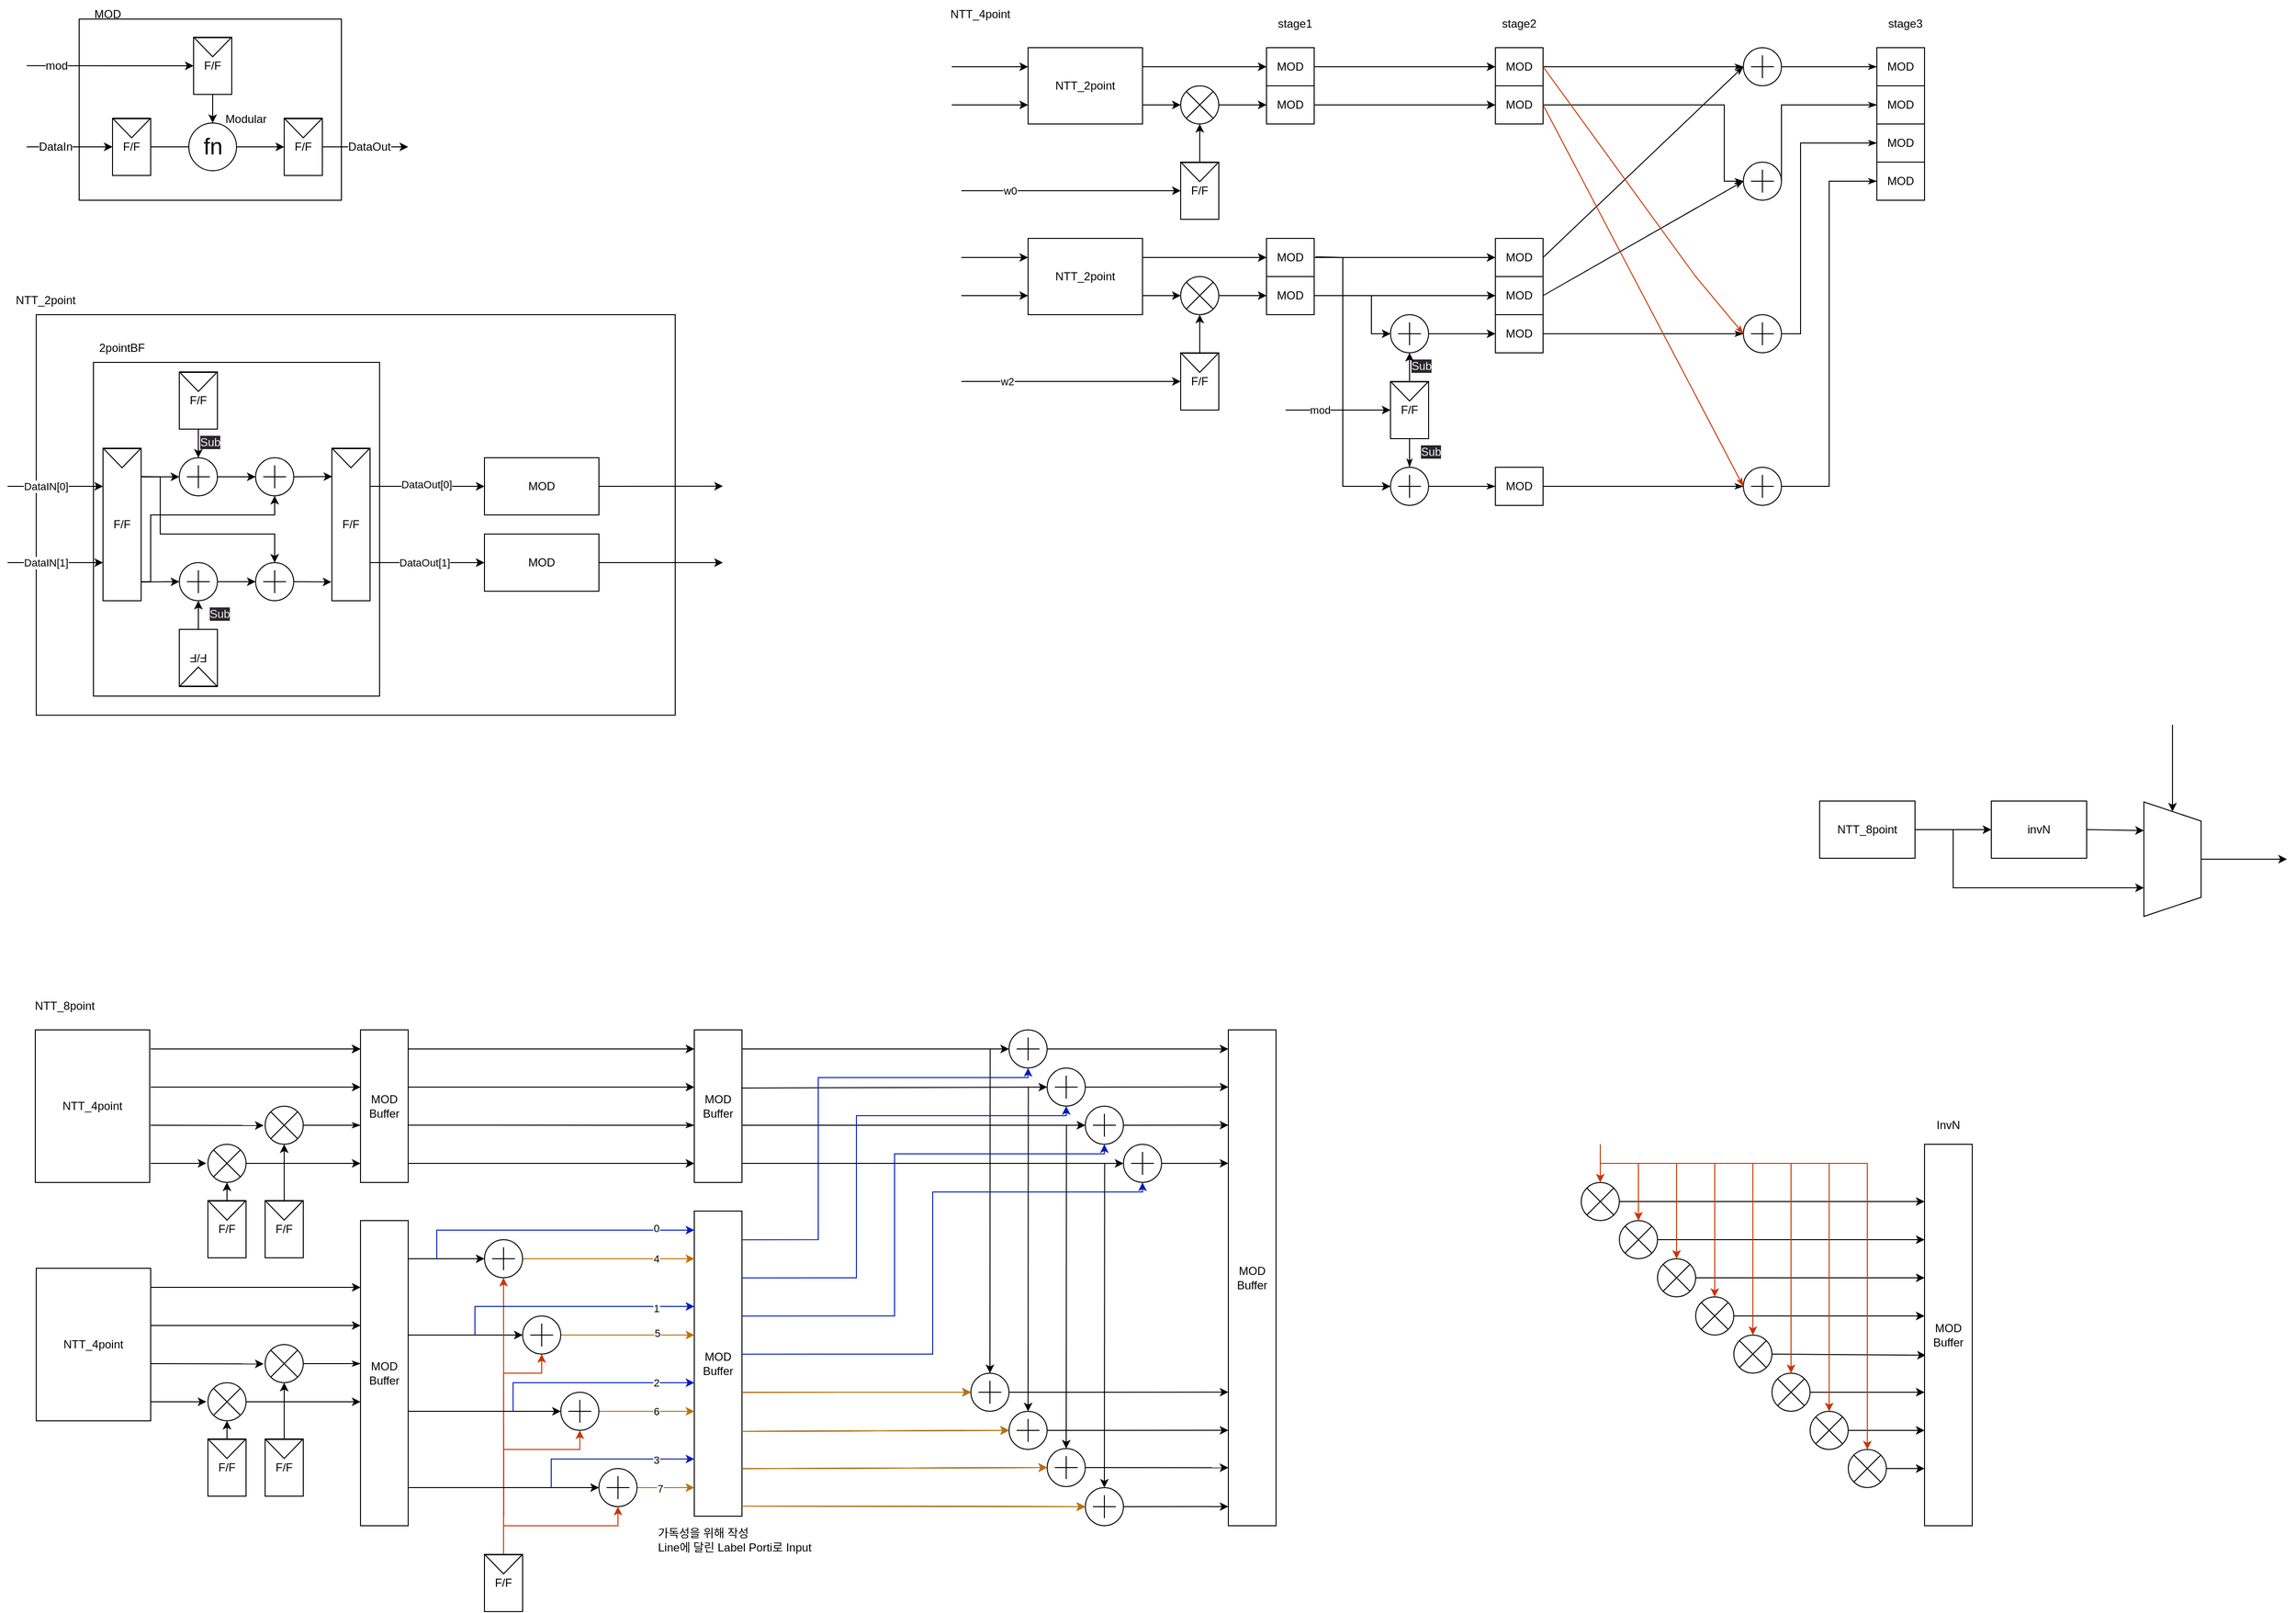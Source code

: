 <mxfile>
    <diagram id="SwkYMJvT1Za_LqSzR3_U" name="페이지-1">
        <mxGraphModel dx="1045" dy="518" grid="1" gridSize="10" guides="1" tooltips="1" connect="1" arrows="1" fold="1" page="1" pageScale="1" pageWidth="3300" pageHeight="2339" background="none" math="0" shadow="0">
            <root>
                <mxCell id="0"/>
                <mxCell id="1" parent="0"/>
                <mxCell id="223" value="" style="rounded=0;whiteSpace=wrap;html=1;" parent="1" vertex="1">
                    <mxGeometry x="220" y="370" width="670" height="420" as="geometry"/>
                </mxCell>
                <mxCell id="171" value="NTT_2point" style="text;html=1;strokeColor=none;fillColor=none;align=center;verticalAlign=middle;whiteSpace=wrap;rounded=0;fontSize=12;" parent="1" vertex="1">
                    <mxGeometry x="200" y="340" width="60" height="30" as="geometry"/>
                </mxCell>
                <mxCell id="79" value="" style="rounded=0;whiteSpace=wrap;html=1;" parent="1" vertex="1">
                    <mxGeometry x="280" y="420" width="300" height="350" as="geometry"/>
                </mxCell>
                <mxCell id="82" style="edgeStyle=none;rounded=0;html=1;exitX=0;exitY=0.25;exitDx=0;exitDy=0;strokeWidth=1;startArrow=classic;startFill=1;endArrow=none;endFill=0;" parent="1" source="18" edge="1">
                    <mxGeometry relative="1" as="geometry">
                        <mxPoint x="190" y="550" as="targetPoint"/>
                    </mxGeometry>
                </mxCell>
                <mxCell id="84" value="DataIN[0]" style="edgeLabel;html=1;align=center;verticalAlign=middle;resizable=0;points=[];rounded=0;" parent="82" vertex="1" connectable="0">
                    <mxGeometry x="-0.14" relative="1" as="geometry">
                        <mxPoint x="-17" as="offset"/>
                    </mxGeometry>
                </mxCell>
                <mxCell id="83" style="edgeStyle=none;rounded=0;html=1;exitX=0;exitY=0.75;exitDx=0;exitDy=0;strokeWidth=1;startArrow=classic;startFill=1;endArrow=none;endFill=0;" parent="1" source="18" edge="1">
                    <mxGeometry relative="1" as="geometry">
                        <mxPoint x="190" y="630" as="targetPoint"/>
                    </mxGeometry>
                </mxCell>
                <mxCell id="85" value="DataIN[1]" style="edgeLabel;html=1;align=center;verticalAlign=middle;resizable=0;points=[];rounded=0;" parent="83" vertex="1" connectable="0">
                    <mxGeometry x="0.127" relative="1" as="geometry">
                        <mxPoint x="-4" as="offset"/>
                    </mxGeometry>
                </mxCell>
                <mxCell id="18" value="F/F" style="rounded=0;whiteSpace=wrap;html=1;" parent="1" vertex="1">
                    <mxGeometry x="290" y="510" width="40" height="160" as="geometry"/>
                </mxCell>
                <mxCell id="45" style="edgeStyle=none;rounded=0;html=1;entryX=1;entryY=0.188;entryDx=0;entryDy=0;entryPerimeter=0;startArrow=classic;startFill=1;endArrow=none;endFill=0;" parent="1" target="18" edge="1">
                    <mxGeometry relative="1" as="geometry">
                        <mxPoint x="370.0" y="540.027" as="sourcePoint"/>
                    </mxGeometry>
                </mxCell>
                <mxCell id="19" value="" style="triangle;whiteSpace=wrap;html=1;rotation=90;rounded=0;" parent="1" vertex="1">
                    <mxGeometry x="300" y="501" width="20" height="39" as="geometry"/>
                </mxCell>
                <mxCell id="27" value="" style="group;rounded=0;" parent="1" vertex="1" connectable="0">
                    <mxGeometry x="370" y="430" width="40" height="60" as="geometry"/>
                </mxCell>
                <mxCell id="28" value="F/F" style="rounded=0;whiteSpace=wrap;html=1;" parent="27" vertex="1">
                    <mxGeometry width="40" height="60" as="geometry"/>
                </mxCell>
                <mxCell id="29" value="" style="triangle;whiteSpace=wrap;html=1;rotation=90;rounded=0;" parent="27" vertex="1">
                    <mxGeometry x="10" y="-9" width="20" height="39" as="geometry"/>
                </mxCell>
                <mxCell id="32" value="" style="edgeStyle=none;html=1;rounded=0;" parent="1" source="28" edge="1">
                    <mxGeometry relative="1" as="geometry">
                        <mxPoint x="390.0" y="520" as="targetPoint"/>
                    </mxGeometry>
                </mxCell>
                <mxCell id="51" style="edgeStyle=none;rounded=0;html=1;exitX=0.5;exitY=1;exitDx=0;exitDy=0;exitPerimeter=0;startArrow=classic;startFill=1;endArrow=none;endFill=0;" parent="1" source="37" edge="1">
                    <mxGeometry relative="1" as="geometry">
                        <mxPoint x="330" y="650" as="targetPoint"/>
                        <Array as="points">
                            <mxPoint x="470" y="580"/>
                            <mxPoint x="340" y="580"/>
                            <mxPoint x="340" y="650"/>
                        </Array>
                    </mxGeometry>
                </mxCell>
                <mxCell id="37" value="" style="verticalLabelPosition=bottom;shadow=0;dashed=0;align=center;html=1;verticalAlign=top;shape=mxgraph.electrical.abstract.summation_point;rounded=0;" parent="1" vertex="1">
                    <mxGeometry x="450" y="520" width="40" height="40" as="geometry"/>
                </mxCell>
                <mxCell id="38" value="" style="edgeStyle=none;rounded=0;html=1;" parent="1" target="37" edge="1">
                    <mxGeometry relative="1" as="geometry">
                        <mxPoint x="410.0" y="540" as="sourcePoint"/>
                    </mxGeometry>
                </mxCell>
                <mxCell id="49" style="edgeStyle=none;rounded=0;html=1;exitX=0;exitY=0.5;exitDx=0;exitDy=0;exitPerimeter=0;entryX=1.001;entryY=0.877;entryDx=0;entryDy=0;entryPerimeter=0;startArrow=classic;startFill=1;endArrow=none;endFill=0;" parent="1" target="18" edge="1">
                    <mxGeometry relative="1" as="geometry">
                        <mxPoint x="370.0" y="650" as="sourcePoint"/>
                    </mxGeometry>
                </mxCell>
                <mxCell id="50" style="edgeStyle=none;rounded=0;html=1;exitX=0.5;exitY=0;exitDx=0;exitDy=0;exitPerimeter=0;entryX=1.008;entryY=0.186;entryDx=0;entryDy=0;entryPerimeter=0;startArrow=classic;startFill=1;endArrow=none;endFill=0;" parent="1" source="48" target="18" edge="1">
                    <mxGeometry relative="1" as="geometry">
                        <Array as="points">
                            <mxPoint x="470" y="600"/>
                            <mxPoint x="350" y="600"/>
                            <mxPoint x="350" y="540"/>
                        </Array>
                    </mxGeometry>
                </mxCell>
                <mxCell id="48" value="" style="verticalLabelPosition=bottom;shadow=0;dashed=0;align=center;html=1;verticalAlign=top;shape=mxgraph.electrical.abstract.summation_point;rounded=0;" parent="1" vertex="1">
                    <mxGeometry x="450" y="630" width="40" height="40" as="geometry"/>
                </mxCell>
                <mxCell id="46" value="" style="edgeStyle=none;rounded=0;html=1;" parent="1" target="48" edge="1">
                    <mxGeometry relative="1" as="geometry">
                        <mxPoint x="410.0" y="650" as="sourcePoint"/>
                    </mxGeometry>
                </mxCell>
                <mxCell id="80" style="edgeStyle=none;rounded=0;html=1;exitX=1;exitY=0.25;exitDx=0;exitDy=0;strokeWidth=1;startArrow=none;startFill=0;endArrow=classic;endFill=1;entryX=0;entryY=0.5;entryDx=0;entryDy=0;" parent="1" source="53" target="224" edge="1">
                    <mxGeometry relative="1" as="geometry">
                        <mxPoint x="670" y="550" as="targetPoint"/>
                    </mxGeometry>
                </mxCell>
                <mxCell id="86" value="DataOut[0]" style="edgeLabel;html=1;align=center;verticalAlign=middle;resizable=0;points=[];rounded=0;" parent="80" vertex="1" connectable="0">
                    <mxGeometry x="-0.143" y="2" relative="1" as="geometry">
                        <mxPoint x="7" as="offset"/>
                    </mxGeometry>
                </mxCell>
                <mxCell id="81" style="edgeStyle=none;rounded=0;html=1;exitX=1;exitY=0.75;exitDx=0;exitDy=0;strokeWidth=1;startArrow=none;startFill=0;endArrow=classic;endFill=1;entryX=0;entryY=0.5;entryDx=0;entryDy=0;" parent="1" source="53" target="226" edge="1">
                    <mxGeometry relative="1" as="geometry">
                        <mxPoint x="670" y="630" as="targetPoint"/>
                    </mxGeometry>
                </mxCell>
                <mxCell id="87" value="DataOut[1]" style="edgeLabel;html=1;align=center;verticalAlign=middle;resizable=0;points=[];rounded=0;" parent="81" vertex="1" connectable="0">
                    <mxGeometry x="-0.343" y="1" relative="1" as="geometry">
                        <mxPoint x="17" y="1" as="offset"/>
                    </mxGeometry>
                </mxCell>
                <mxCell id="53" value="F/F" style="rounded=0;whiteSpace=wrap;html=1;" parent="1" vertex="1">
                    <mxGeometry x="530" y="510" width="40" height="160" as="geometry"/>
                </mxCell>
                <mxCell id="57" style="edgeStyle=none;rounded=0;html=1;exitX=1;exitY=0.5;exitDx=0;exitDy=0;exitPerimeter=0;entryX=0.008;entryY=0.186;entryDx=0;entryDy=0;entryPerimeter=0;startArrow=none;startFill=0;endArrow=classic;endFill=1;" parent="1" source="37" target="53" edge="1">
                    <mxGeometry relative="1" as="geometry"/>
                </mxCell>
                <mxCell id="58" style="edgeStyle=none;rounded=0;html=1;exitX=1;exitY=0.5;exitDx=0;exitDy=0;exitPerimeter=0;entryX=-0.013;entryY=0.877;entryDx=0;entryDy=0;entryPerimeter=0;startArrow=none;startFill=0;endArrow=classic;endFill=1;" parent="1" source="48" target="53" edge="1">
                    <mxGeometry relative="1" as="geometry"/>
                </mxCell>
                <mxCell id="54" value="" style="triangle;whiteSpace=wrap;html=1;rotation=90;rounded=0;" parent="1" vertex="1">
                    <mxGeometry x="540" y="501" width="20" height="39" as="geometry"/>
                </mxCell>
                <mxCell id="72" value="" style="group;rotation=-180;rounded=0;" parent="1" vertex="1" connectable="0">
                    <mxGeometry x="370" y="700" width="40" height="60" as="geometry"/>
                </mxCell>
                <mxCell id="73" value="F/F" style="rounded=0;whiteSpace=wrap;html=1;rotation=-180;" parent="72" vertex="1">
                    <mxGeometry width="40" height="60" as="geometry"/>
                </mxCell>
                <mxCell id="74" value="" style="triangle;whiteSpace=wrap;html=1;rotation=-90;rounded=0;" parent="72" vertex="1">
                    <mxGeometry x="10" y="30" width="20" height="39" as="geometry"/>
                </mxCell>
                <mxCell id="76" value="" style="edgeStyle=none;rounded=0;html=1;startArrow=none;startFill=0;endArrow=classic;endFill=1;strokeWidth=1;" parent="1" source="73" edge="1">
                    <mxGeometry relative="1" as="geometry">
                        <mxPoint x="390.0" y="670" as="targetPoint"/>
                    </mxGeometry>
                </mxCell>
                <mxCell id="88" value="2pointBF" style="text;html=1;strokeColor=none;fillColor=none;align=center;verticalAlign=middle;whiteSpace=wrap;rounded=0;" parent="1" vertex="1">
                    <mxGeometry x="280" y="390" width="60" height="30" as="geometry"/>
                </mxCell>
                <mxCell id="193" value="" style="verticalLabelPosition=bottom;shadow=0;dashed=0;align=center;html=1;verticalAlign=top;shape=mxgraph.electrical.abstract.summation_point;rounded=0;" parent="1" vertex="1">
                    <mxGeometry x="370" y="520" width="40" height="40" as="geometry"/>
                </mxCell>
                <mxCell id="194" value="" style="verticalLabelPosition=bottom;shadow=0;dashed=0;align=center;html=1;verticalAlign=top;shape=mxgraph.electrical.abstract.summation_point;rounded=0;" parent="1" vertex="1">
                    <mxGeometry x="370" y="630" width="40" height="40" as="geometry"/>
                </mxCell>
                <mxCell id="200" value="" style="group;rounded=0;" parent="1" vertex="1" connectable="0">
                    <mxGeometry x="210" y="40" width="400" height="210" as="geometry"/>
                </mxCell>
                <mxCell id="201" value="" style="rounded=0;whiteSpace=wrap;html=1;fontSize=12;" parent="200" vertex="1">
                    <mxGeometry x="55" y="20" width="275" height="190" as="geometry"/>
                </mxCell>
                <mxCell id="202" value="" style="group;fontSize=12;rounded=0;" parent="200" vertex="1" connectable="0">
                    <mxGeometry x="175" y="39" width="40" height="60" as="geometry"/>
                </mxCell>
                <mxCell id="203" value="F/F" style="rounded=0;whiteSpace=wrap;html=1;fontSize=12;" parent="202" vertex="1">
                    <mxGeometry width="40" height="60" as="geometry"/>
                </mxCell>
                <mxCell id="204" value="" style="triangle;whiteSpace=wrap;html=1;rotation=90;fontSize=12;rounded=0;" parent="202" vertex="1">
                    <mxGeometry x="10" y="-9" width="20" height="39" as="geometry"/>
                </mxCell>
                <mxCell id="205" value="" style="edgeStyle=none;rounded=0;html=1;strokeWidth=1;fontSize=12;startArrow=none;startFill=0;endArrow=classic;endFill=1;" parent="200" source="203" edge="1">
                    <mxGeometry relative="1" as="geometry">
                        <mxPoint x="195" y="129" as="targetPoint"/>
                    </mxGeometry>
                </mxCell>
                <mxCell id="206" value="" style="group;fontSize=12;rounded=0;" parent="200" vertex="1" connectable="0">
                    <mxGeometry x="90" y="124" width="40" height="60" as="geometry"/>
                </mxCell>
                <mxCell id="207" value="F/F" style="rounded=0;whiteSpace=wrap;html=1;fontSize=12;" parent="206" vertex="1">
                    <mxGeometry width="40" height="60" as="geometry"/>
                </mxCell>
                <mxCell id="208" value="" style="triangle;whiteSpace=wrap;html=1;rotation=90;fontSize=12;rounded=0;" parent="206" vertex="1">
                    <mxGeometry x="10" y="-9" width="20" height="39" as="geometry"/>
                </mxCell>
                <mxCell id="209" value="" style="edgeStyle=none;rounded=0;html=1;strokeWidth=1;fontSize=12;startArrow=none;startFill=0;endArrow=none;endFill=0;" parent="200" source="207" edge="1">
                    <mxGeometry relative="1" as="geometry">
                        <mxPoint x="170" y="154" as="targetPoint"/>
                    </mxGeometry>
                </mxCell>
                <mxCell id="210" value="" style="edgeStyle=none;rounded=0;html=1;strokeWidth=1;fontSize=12;startArrow=classic;startFill=1;endArrow=none;endFill=0;" parent="200" source="212" edge="1">
                    <mxGeometry relative="1" as="geometry">
                        <mxPoint x="220" y="154" as="targetPoint"/>
                    </mxGeometry>
                </mxCell>
                <mxCell id="211" value="" style="group;rounded=0;" parent="200" vertex="1" connectable="0">
                    <mxGeometry x="270" y="124" width="40" height="60" as="geometry"/>
                </mxCell>
                <mxCell id="212" value="F/F" style="rounded=0;whiteSpace=wrap;html=1;fontSize=12;" parent="211" vertex="1">
                    <mxGeometry width="40" height="60" as="geometry"/>
                </mxCell>
                <mxCell id="213" value="" style="triangle;whiteSpace=wrap;html=1;rotation=90;fontSize=12;rounded=0;" parent="211" vertex="1">
                    <mxGeometry x="10" y="-9" width="20" height="39" as="geometry"/>
                </mxCell>
                <mxCell id="214" style="edgeStyle=none;rounded=0;html=1;exitX=0;exitY=0.5;exitDx=0;exitDy=0;strokeWidth=1;fontSize=12;startArrow=classic;startFill=1;endArrow=none;endFill=0;" parent="200" source="207" edge="1">
                    <mxGeometry relative="1" as="geometry">
                        <mxPoint y="154.023" as="targetPoint"/>
                    </mxGeometry>
                </mxCell>
                <mxCell id="215" value="DataIn" style="edgeLabel;html=1;align=center;verticalAlign=middle;resizable=0;points=[];fontSize=12;rounded=0;" parent="214" vertex="1" connectable="0">
                    <mxGeometry x="0.434" y="1" relative="1" as="geometry">
                        <mxPoint x="4" y="-1" as="offset"/>
                    </mxGeometry>
                </mxCell>
                <mxCell id="216" style="edgeStyle=none;rounded=0;html=1;exitX=0;exitY=0.5;exitDx=0;exitDy=0;strokeWidth=1;fontSize=12;startArrow=classic;startFill=1;endArrow=none;endFill=0;" parent="200" source="203" edge="1">
                    <mxGeometry relative="1" as="geometry">
                        <mxPoint y="68.907" as="targetPoint"/>
                    </mxGeometry>
                </mxCell>
                <mxCell id="217" value="mod" style="edgeLabel;html=1;align=center;verticalAlign=middle;resizable=0;points=[];fontSize=12;rounded=0;" parent="216" vertex="1" connectable="0">
                    <mxGeometry x="0.584" y="1" relative="1" as="geometry">
                        <mxPoint x="-6" y="-1" as="offset"/>
                    </mxGeometry>
                </mxCell>
                <mxCell id="218" value="Modular" style="text;html=1;strokeColor=none;fillColor=none;align=center;verticalAlign=middle;whiteSpace=wrap;rounded=0;fontSize=12;" parent="200" vertex="1">
                    <mxGeometry x="200" y="110" width="60" height="30" as="geometry"/>
                </mxCell>
                <mxCell id="219" style="edgeStyle=none;rounded=0;html=1;exitX=1;exitY=0.5;exitDx=0;exitDy=0;strokeWidth=1;fontSize=12;startArrow=none;startFill=0;endArrow=classic;endFill=1;" parent="200" source="212" edge="1">
                    <mxGeometry relative="1" as="geometry">
                        <mxPoint x="400" y="154" as="targetPoint"/>
                    </mxGeometry>
                </mxCell>
                <mxCell id="220" value="DataOut" style="edgeLabel;html=1;align=center;verticalAlign=middle;resizable=0;points=[];fontSize=12;rounded=0;" parent="219" vertex="1" connectable="0">
                    <mxGeometry x="-0.194" y="1" relative="1" as="geometry">
                        <mxPoint x="12" y="1" as="offset"/>
                    </mxGeometry>
                </mxCell>
                <mxCell id="221" value="MOD" style="text;html=1;strokeColor=none;fillColor=none;align=center;verticalAlign=middle;whiteSpace=wrap;rounded=0;fontSize=12;" parent="200" vertex="1">
                    <mxGeometry x="30" width="110" height="30" as="geometry"/>
                </mxCell>
                <mxCell id="222" value="fn" style="shape=mxgraph.electrical.abstract.function;html=1;shadow=0;dashed=0;align=center;strokeWidth=1;fontSize=24;rounded=0;" parent="200" vertex="1">
                    <mxGeometry x="170" y="129" width="50" height="50" as="geometry"/>
                </mxCell>
                <mxCell id="229" style="edgeStyle=none;html=1;exitX=1;exitY=0.5;exitDx=0;exitDy=0;rounded=0;" parent="1" source="224" edge="1">
                    <mxGeometry relative="1" as="geometry">
                        <mxPoint x="940" y="549.833" as="targetPoint"/>
                    </mxGeometry>
                </mxCell>
                <mxCell id="224" value="MOD" style="rounded=0;whiteSpace=wrap;html=1;" parent="1" vertex="1">
                    <mxGeometry x="690" y="520" width="120" height="60" as="geometry"/>
                </mxCell>
                <mxCell id="228" style="edgeStyle=none;html=1;exitX=1;exitY=0.5;exitDx=0;exitDy=0;rounded=0;" parent="1" source="226" edge="1">
                    <mxGeometry relative="1" as="geometry">
                        <mxPoint x="940" y="630" as="targetPoint"/>
                    </mxGeometry>
                </mxCell>
                <mxCell id="226" value="MOD" style="rounded=0;whiteSpace=wrap;html=1;" parent="1" vertex="1">
                    <mxGeometry x="690" y="600" width="120" height="60" as="geometry"/>
                </mxCell>
                <mxCell id="277" value="&lt;span style=&quot;color: rgb(240, 240, 240); font-family: Helvetica; font-size: 12px; font-style: normal; font-variant-ligatures: normal; font-variant-caps: normal; font-weight: 400; letter-spacing: normal; orphans: 2; text-align: center; text-indent: 0px; text-transform: none; widows: 2; word-spacing: 0px; -webkit-text-stroke-width: 0px; background-color: rgb(42, 37, 47); text-decoration-thickness: initial; text-decoration-style: initial; text-decoration-color: initial; float: none; display: inline !important;&quot;&gt;Sub&lt;/span&gt;" style="text;whiteSpace=wrap;html=1;rounded=0;" parent="1" vertex="1">
                    <mxGeometry x="390" y="490" width="50" height="40" as="geometry"/>
                </mxCell>
                <mxCell id="278" value="&lt;span style=&quot;color: rgb(240, 240, 240); font-family: Helvetica; font-size: 12px; font-style: normal; font-variant-ligatures: normal; font-variant-caps: normal; font-weight: 400; letter-spacing: normal; orphans: 2; text-align: center; text-indent: 0px; text-transform: none; widows: 2; word-spacing: 0px; -webkit-text-stroke-width: 0px; background-color: rgb(42, 37, 47); text-decoration-thickness: initial; text-decoration-style: initial; text-decoration-color: initial; float: none; display: inline !important;&quot;&gt;Sub&lt;/span&gt;" style="text;whiteSpace=wrap;html=1;rounded=0;" parent="1" vertex="1">
                    <mxGeometry x="400" y="670" width="50" height="40" as="geometry"/>
                </mxCell>
                <mxCell id="341" value="" style="group" parent="1" vertex="1" connectable="0">
                    <mxGeometry x="1180" y="40" width="1030" height="530" as="geometry"/>
                </mxCell>
                <mxCell id="280" value="&lt;span style=&quot;color: rgb(240, 240, 240); font-family: Helvetica; font-size: 12px; font-style: normal; font-variant-ligatures: normal; font-variant-caps: normal; font-weight: 400; letter-spacing: normal; orphans: 2; text-align: center; text-indent: 0px; text-transform: none; widows: 2; word-spacing: 0px; -webkit-text-stroke-width: 0px; background-color: rgb(42, 37, 47); text-decoration-thickness: initial; text-decoration-style: initial; text-decoration-color: initial; float: none; display: inline !important;&quot;&gt;Sub&lt;/span&gt;" style="text;whiteSpace=wrap;html=1;rounded=0;" parent="341" vertex="1">
                    <mxGeometry x="480" y="370" width="50" height="40" as="geometry"/>
                </mxCell>
                <mxCell id="333" style="edgeStyle=none;rounded=0;html=1;exitX=0;exitY=0.25;exitDx=0;exitDy=0;startArrow=classic;startFill=1;endArrow=none;endFill=0;" parent="341" source="230" edge="1">
                    <mxGeometry relative="1" as="geometry">
                        <mxPoint y="70" as="targetPoint"/>
                    </mxGeometry>
                </mxCell>
                <mxCell id="334" style="edgeStyle=none;rounded=0;html=1;exitX=0;exitY=0.75;exitDx=0;exitDy=0;startArrow=classic;startFill=1;endArrow=none;endFill=0;" parent="341" source="230" edge="1">
                    <mxGeometry relative="1" as="geometry">
                        <mxPoint y="110" as="targetPoint"/>
                    </mxGeometry>
                </mxCell>
                <mxCell id="230" value="NTT_2point" style="rounded=0;whiteSpace=wrap;html=1;" parent="341" vertex="1">
                    <mxGeometry x="80" y="50" width="120" height="80" as="geometry"/>
                </mxCell>
                <mxCell id="232" value="" style="group;rounded=0;" parent="341" vertex="1" connectable="0">
                    <mxGeometry x="240" y="170" width="40" height="60" as="geometry"/>
                </mxCell>
                <mxCell id="233" value="F/F" style="rounded=0;whiteSpace=wrap;html=1;" parent="232" vertex="1">
                    <mxGeometry width="40" height="60" as="geometry"/>
                </mxCell>
                <mxCell id="234" value="" style="triangle;whiteSpace=wrap;html=1;rotation=90;rounded=0;" parent="232" vertex="1">
                    <mxGeometry x="10" y="-9" width="20" height="39" as="geometry"/>
                </mxCell>
                <mxCell id="235" value="" style="verticalLabelPosition=bottom;shadow=0;dashed=0;align=center;html=1;verticalAlign=top;shape=mxgraph.electrical.abstract.multiplier;rounded=0;" parent="341" vertex="1">
                    <mxGeometry x="240" y="90" width="40" height="40" as="geometry"/>
                </mxCell>
                <mxCell id="237" style="edgeStyle=none;html=1;exitX=1;exitY=0.75;exitDx=0;exitDy=0;entryX=0;entryY=0.5;entryDx=0;entryDy=0;entryPerimeter=0;rounded=0;" parent="341" source="230" target="235" edge="1">
                    <mxGeometry relative="1" as="geometry"/>
                </mxCell>
                <mxCell id="236" value="" style="edgeStyle=none;html=1;rounded=0;" parent="341" source="233" target="235" edge="1">
                    <mxGeometry relative="1" as="geometry"/>
                </mxCell>
                <mxCell id="335" style="edgeStyle=none;rounded=0;html=1;exitX=0;exitY=0.25;exitDx=0;exitDy=0;startArrow=classic;startFill=1;endArrow=none;endFill=0;" parent="341" source="240" edge="1">
                    <mxGeometry relative="1" as="geometry">
                        <mxPoint x="10" y="270" as="targetPoint"/>
                    </mxGeometry>
                </mxCell>
                <mxCell id="336" style="edgeStyle=none;rounded=0;html=1;exitX=0;exitY=0.75;exitDx=0;exitDy=0;startArrow=classic;startFill=1;endArrow=none;endFill=0;" parent="341" source="240" edge="1">
                    <mxGeometry relative="1" as="geometry">
                        <mxPoint x="10" y="310" as="targetPoint"/>
                    </mxGeometry>
                </mxCell>
                <mxCell id="240" value="NTT_2point" style="rounded=0;whiteSpace=wrap;html=1;" parent="341" vertex="1">
                    <mxGeometry x="80" y="250" width="120" height="80" as="geometry"/>
                </mxCell>
                <mxCell id="241" value="" style="group;rounded=0;" parent="341" vertex="1" connectable="0">
                    <mxGeometry x="240" y="370" width="40" height="60" as="geometry"/>
                </mxCell>
                <mxCell id="242" value="F/F" style="rounded=0;whiteSpace=wrap;html=1;" parent="241" vertex="1">
                    <mxGeometry width="40" height="60" as="geometry"/>
                </mxCell>
                <mxCell id="243" value="" style="triangle;whiteSpace=wrap;html=1;rotation=90;rounded=0;" parent="241" vertex="1">
                    <mxGeometry x="10" y="-9" width="20" height="39" as="geometry"/>
                </mxCell>
                <mxCell id="244" value="" style="verticalLabelPosition=bottom;shadow=0;dashed=0;align=center;html=1;verticalAlign=top;shape=mxgraph.electrical.abstract.multiplier;rounded=0;" parent="341" vertex="1">
                    <mxGeometry x="240" y="290" width="40" height="40" as="geometry"/>
                </mxCell>
                <mxCell id="239" style="edgeStyle=none;html=1;exitX=1;exitY=0.75;exitDx=0;exitDy=0;entryX=0;entryY=0.5;entryDx=0;entryDy=0;entryPerimeter=0;rounded=0;" parent="341" source="240" target="244" edge="1">
                    <mxGeometry relative="1" as="geometry"/>
                </mxCell>
                <mxCell id="245" value="" style="edgeStyle=none;html=1;rounded=0;" parent="341" source="242" target="244" edge="1">
                    <mxGeometry relative="1" as="geometry"/>
                </mxCell>
                <mxCell id="252" value="MOD" style="rounded=0;whiteSpace=wrap;html=1;" parent="341" vertex="1">
                    <mxGeometry x="330" y="50" width="50" height="40" as="geometry"/>
                </mxCell>
                <mxCell id="249" style="edgeStyle=none;html=1;exitX=1;exitY=0.25;exitDx=0;exitDy=0;entryX=0;entryY=0.5;entryDx=0;entryDy=0;rounded=0;" parent="341" source="230" target="252" edge="1">
                    <mxGeometry relative="1" as="geometry">
                        <mxPoint x="270" y="70" as="targetPoint"/>
                    </mxGeometry>
                </mxCell>
                <mxCell id="253" value="MOD" style="rounded=0;whiteSpace=wrap;html=1;" parent="341" vertex="1">
                    <mxGeometry x="330" y="90" width="50" height="40" as="geometry"/>
                </mxCell>
                <mxCell id="248" style="edgeStyle=none;html=1;exitX=1;exitY=0.5;exitDx=0;exitDy=0;exitPerimeter=0;entryX=0;entryY=0.5;entryDx=0;entryDy=0;rounded=0;" parent="341" source="235" target="253" edge="1">
                    <mxGeometry relative="1" as="geometry">
                        <mxPoint x="320" y="109.929" as="targetPoint"/>
                        <Array as="points">
                            <mxPoint x="310" y="110"/>
                        </Array>
                    </mxGeometry>
                </mxCell>
                <mxCell id="254" value="MOD" style="rounded=0;whiteSpace=wrap;html=1;" parent="341" vertex="1">
                    <mxGeometry x="330" y="250" width="50" height="40" as="geometry"/>
                </mxCell>
                <mxCell id="246" style="edgeStyle=none;html=1;exitX=1;exitY=0.25;exitDx=0;exitDy=0;entryX=0;entryY=0.5;entryDx=0;entryDy=0;rounded=0;" parent="341" source="240" target="254" edge="1">
                    <mxGeometry relative="1" as="geometry">
                        <mxPoint x="320" y="269.929" as="targetPoint"/>
                    </mxGeometry>
                </mxCell>
                <mxCell id="255" value="MOD" style="rounded=0;whiteSpace=wrap;html=1;" parent="341" vertex="1">
                    <mxGeometry x="330" y="290" width="50" height="40" as="geometry"/>
                </mxCell>
                <mxCell id="247" style="edgeStyle=none;html=1;exitX=1;exitY=0.5;exitDx=0;exitDy=0;exitPerimeter=0;entryX=0;entryY=0.5;entryDx=0;entryDy=0;rounded=0;" parent="341" source="244" target="255" edge="1">
                    <mxGeometry relative="1" as="geometry">
                        <mxPoint x="320" y="309.929" as="targetPoint"/>
                    </mxGeometry>
                </mxCell>
                <mxCell id="256" value="" style="group;rounded=0;" parent="341" vertex="1" connectable="0">
                    <mxGeometry x="460" y="400" width="40" height="60" as="geometry"/>
                </mxCell>
                <mxCell id="257" value="F/F" style="rounded=0;whiteSpace=wrap;html=1;" parent="256" vertex="1">
                    <mxGeometry width="40" height="60" as="geometry"/>
                </mxCell>
                <mxCell id="258" value="" style="triangle;whiteSpace=wrap;html=1;rotation=90;rounded=0;" parent="256" vertex="1">
                    <mxGeometry x="10" y="-9" width="20" height="39" as="geometry"/>
                </mxCell>
                <mxCell id="259" value="" style="edgeStyle=none;html=1;entryX=0.5;entryY=1;entryDx=0;entryDy=0;entryPerimeter=0;rounded=0;" parent="341" source="257" target="276" edge="1">
                    <mxGeometry relative="1" as="geometry">
                        <mxPoint x="440" y="340" as="targetPoint"/>
                    </mxGeometry>
                </mxCell>
                <mxCell id="276" value="" style="verticalLabelPosition=bottom;shadow=0;dashed=0;align=center;html=1;verticalAlign=top;shape=mxgraph.electrical.abstract.summation_point;rounded=0;" parent="341" vertex="1">
                    <mxGeometry x="460" y="330" width="40" height="40" as="geometry"/>
                </mxCell>
                <mxCell id="274" style="edgeStyle=none;html=1;exitX=1;exitY=0.5;exitDx=0;exitDy=0;rounded=0;" parent="341" source="255" target="276" edge="1">
                    <mxGeometry relative="1" as="geometry">
                        <Array as="points">
                            <mxPoint x="440" y="310"/>
                            <mxPoint x="440" y="330"/>
                            <mxPoint x="440" y="350"/>
                        </Array>
                    </mxGeometry>
                </mxCell>
                <mxCell id="267" value="" style="verticalLabelPosition=bottom;shadow=0;dashed=0;align=center;html=1;verticalAlign=top;shape=mxgraph.electrical.abstract.summation_point;rounded=0;" parent="341" vertex="1">
                    <mxGeometry x="460" y="490" width="40" height="40" as="geometry"/>
                </mxCell>
                <mxCell id="288" value="MOD" style="rounded=0;whiteSpace=wrap;html=1;" parent="341" vertex="1">
                    <mxGeometry x="570" y="330" width="50" height="40" as="geometry"/>
                </mxCell>
                <mxCell id="284" style="edgeStyle=none;html=1;exitX=1;exitY=0.5;exitDx=0;exitDy=0;exitPerimeter=0;entryX=0;entryY=0.5;entryDx=0;entryDy=0;" parent="341" source="276" target="288" edge="1">
                    <mxGeometry relative="1" as="geometry">
                        <mxPoint x="560" y="349.944" as="targetPoint"/>
                    </mxGeometry>
                </mxCell>
                <mxCell id="289" value="MOD" style="rounded=0;whiteSpace=wrap;html=1;" parent="341" vertex="1">
                    <mxGeometry x="570" y="290" width="50" height="40" as="geometry"/>
                </mxCell>
                <mxCell id="283" style="edgeStyle=none;html=1;exitX=1;exitY=0.5;exitDx=0;exitDy=0;entryX=0;entryY=0.5;entryDx=0;entryDy=0;" parent="341" source="255" target="289" edge="1">
                    <mxGeometry relative="1" as="geometry">
                        <mxPoint x="560" y="309.944" as="targetPoint"/>
                    </mxGeometry>
                </mxCell>
                <mxCell id="290" value="MOD" style="rounded=0;whiteSpace=wrap;html=1;" parent="341" vertex="1">
                    <mxGeometry x="570" y="250" width="50" height="40" as="geometry"/>
                </mxCell>
                <mxCell id="282" style="edgeStyle=none;html=1;exitX=1;exitY=0.5;exitDx=0;exitDy=0;entryX=0;entryY=0.5;entryDx=0;entryDy=0;" parent="341" source="254" target="290" edge="1">
                    <mxGeometry relative="1" as="geometry">
                        <mxPoint x="560" y="269.944" as="targetPoint"/>
                    </mxGeometry>
                </mxCell>
                <mxCell id="292" value="MOD" style="rounded=0;whiteSpace=wrap;html=1;" parent="341" vertex="1">
                    <mxGeometry x="570" y="90" width="50" height="40" as="geometry"/>
                </mxCell>
                <mxCell id="286" style="edgeStyle=none;html=1;exitX=1;exitY=0.5;exitDx=0;exitDy=0;entryX=0;entryY=0.5;entryDx=0;entryDy=0;" parent="341" source="253" target="292" edge="1">
                    <mxGeometry relative="1" as="geometry">
                        <mxPoint x="560" y="110.2" as="targetPoint"/>
                    </mxGeometry>
                </mxCell>
                <mxCell id="293" value="MOD" style="rounded=0;whiteSpace=wrap;html=1;" parent="341" vertex="1">
                    <mxGeometry x="570" y="50" width="50" height="40" as="geometry"/>
                </mxCell>
                <mxCell id="287" style="edgeStyle=none;html=1;exitX=1;exitY=0.5;exitDx=0;exitDy=0;entryX=0;entryY=0.5;entryDx=0;entryDy=0;" parent="341" source="252" target="293" edge="1">
                    <mxGeometry relative="1" as="geometry">
                        <mxPoint x="560" y="70.2" as="targetPoint"/>
                    </mxGeometry>
                </mxCell>
                <mxCell id="297" style="edgeStyle=none;html=1;exitX=0;exitY=0.5;exitDx=0;exitDy=0;startArrow=classic;startFill=1;endArrow=none;endFill=0;" parent="341" source="257" edge="1">
                    <mxGeometry relative="1" as="geometry">
                        <mxPoint x="350" y="430" as="targetPoint"/>
                    </mxGeometry>
                </mxCell>
                <mxCell id="298" value="mod" style="edgeLabel;html=1;align=center;verticalAlign=middle;resizable=0;points=[];" parent="297" vertex="1" connectable="0">
                    <mxGeometry x="0.544" relative="1" as="geometry">
                        <mxPoint x="11" as="offset"/>
                    </mxGeometry>
                </mxCell>
                <mxCell id="299" style="edgeStyle=none;html=1;exitX=0;exitY=0.5;exitDx=0;exitDy=0;startArrow=classic;startFill=1;endArrow=none;endFill=0;" parent="341" source="242" edge="1">
                    <mxGeometry relative="1" as="geometry">
                        <mxPoint x="10" y="400" as="targetPoint"/>
                    </mxGeometry>
                </mxCell>
                <mxCell id="300" value="w2" style="edgeLabel;html=1;align=center;verticalAlign=middle;resizable=0;points=[];" parent="299" vertex="1" connectable="0">
                    <mxGeometry x="0.588" relative="1" as="geometry">
                        <mxPoint as="offset"/>
                    </mxGeometry>
                </mxCell>
                <mxCell id="301" style="edgeStyle=none;html=1;exitX=0;exitY=0.5;exitDx=0;exitDy=0;startArrow=classic;startFill=1;endArrow=none;endFill=0;" parent="341" source="233" edge="1">
                    <mxGeometry relative="1" as="geometry">
                        <mxPoint x="10" y="200" as="targetPoint"/>
                    </mxGeometry>
                </mxCell>
                <mxCell id="302" value="w0" style="edgeLabel;html=1;align=center;verticalAlign=middle;resizable=0;points=[];" parent="301" vertex="1" connectable="0">
                    <mxGeometry x="0.675" y="1" relative="1" as="geometry">
                        <mxPoint x="13" y="-1" as="offset"/>
                    </mxGeometry>
                </mxCell>
                <mxCell id="304" style="edgeStyle=none;html=1;exitX=0.5;exitY=1;exitDx=0;exitDy=0;entryX=0.5;entryY=0;entryDx=0;entryDy=0;entryPerimeter=0;startArrow=none;startFill=0;endArrow=classicThin;endFill=1;" parent="341" source="257" target="267" edge="1">
                    <mxGeometry relative="1" as="geometry"/>
                </mxCell>
                <mxCell id="305" value="&lt;span style=&quot;color: rgb(240, 240, 240); font-family: Helvetica; font-size: 12px; font-style: normal; font-variant-ligatures: normal; font-variant-caps: normal; font-weight: 400; letter-spacing: normal; orphans: 2; text-align: center; text-indent: 0px; text-transform: none; widows: 2; word-spacing: 0px; -webkit-text-stroke-width: 0px; background-color: rgb(42, 37, 47); text-decoration-thickness: initial; text-decoration-style: initial; text-decoration-color: initial; float: none; display: inline !important;&quot;&gt;Sub&lt;/span&gt;" style="text;whiteSpace=wrap;html=1;rounded=0;" parent="341" vertex="1">
                    <mxGeometry x="490" y="460" width="50" height="40" as="geometry"/>
                </mxCell>
                <mxCell id="306" style="edgeStyle=none;html=1;exitX=1.03;exitY=0.485;exitDx=0;exitDy=0;rounded=0;exitPerimeter=0;entryX=0;entryY=0.5;entryDx=0;entryDy=0;entryPerimeter=0;" parent="341" source="254" target="267" edge="1">
                    <mxGeometry relative="1" as="geometry">
                        <mxPoint x="390" y="320" as="sourcePoint"/>
                        <mxPoint x="410" y="530" as="targetPoint"/>
                        <Array as="points">
                            <mxPoint x="410" y="270"/>
                            <mxPoint x="410" y="360"/>
                            <mxPoint x="410" y="510"/>
                        </Array>
                    </mxGeometry>
                </mxCell>
                <mxCell id="307" value="MOD" style="rounded=0;whiteSpace=wrap;html=1;" parent="341" vertex="1">
                    <mxGeometry x="570" y="490" width="50" height="40" as="geometry"/>
                </mxCell>
                <mxCell id="308" style="edgeStyle=none;html=1;exitX=1;exitY=0.5;exitDx=0;exitDy=0;exitPerimeter=0;entryX=0;entryY=0.5;entryDx=0;entryDy=0;startArrow=none;startFill=0;endArrow=classicThin;endFill=1;" parent="341" source="267" target="307" edge="1">
                    <mxGeometry relative="1" as="geometry"/>
                </mxCell>
                <mxCell id="313" value="" style="verticalLabelPosition=bottom;shadow=0;dashed=0;align=center;html=1;verticalAlign=top;shape=mxgraph.electrical.abstract.summation_point;rounded=0;" parent="341" vertex="1">
                    <mxGeometry x="830" y="50" width="40" height="40" as="geometry"/>
                </mxCell>
                <mxCell id="321" style="edgeStyle=none;rounded=0;html=1;exitX=1;exitY=0.5;exitDx=0;exitDy=0;entryX=0;entryY=0.5;entryDx=0;entryDy=0;entryPerimeter=0;startArrow=none;startFill=0;endArrow=classicThin;endFill=1;" parent="341" source="290" target="313" edge="1">
                    <mxGeometry relative="1" as="geometry"/>
                </mxCell>
                <mxCell id="317" style="edgeStyle=none;rounded=0;html=1;exitX=1;exitY=0.5;exitDx=0;exitDy=0;entryX=0;entryY=0.5;entryDx=0;entryDy=0;entryPerimeter=0;startArrow=none;startFill=0;endArrow=classicThin;endFill=1;" parent="341" source="293" target="313" edge="1">
                    <mxGeometry relative="1" as="geometry"/>
                </mxCell>
                <mxCell id="314" value="" style="verticalLabelPosition=bottom;shadow=0;dashed=0;align=center;html=1;verticalAlign=top;shape=mxgraph.electrical.abstract.summation_point;rounded=0;" parent="341" vertex="1">
                    <mxGeometry x="830" y="170" width="40" height="40" as="geometry"/>
                </mxCell>
                <mxCell id="322" style="edgeStyle=none;rounded=0;html=1;exitX=1;exitY=0.5;exitDx=0;exitDy=0;entryX=0;entryY=0.5;entryDx=0;entryDy=0;entryPerimeter=0;startArrow=none;startFill=0;endArrow=classicThin;endFill=1;" parent="341" source="289" target="314" edge="1">
                    <mxGeometry relative="1" as="geometry"/>
                </mxCell>
                <mxCell id="318" style="edgeStyle=none;rounded=0;html=1;exitX=1;exitY=0.5;exitDx=0;exitDy=0;entryX=0;entryY=0.5;entryDx=0;entryDy=0;entryPerimeter=0;startArrow=none;startFill=0;endArrow=classicThin;endFill=1;" parent="341" source="292" target="314" edge="1">
                    <mxGeometry relative="1" as="geometry">
                        <Array as="points">
                            <mxPoint x="810" y="110"/>
                            <mxPoint x="810" y="190"/>
                        </Array>
                    </mxGeometry>
                </mxCell>
                <mxCell id="315" value="" style="verticalLabelPosition=bottom;shadow=0;dashed=0;align=center;html=1;verticalAlign=top;shape=mxgraph.electrical.abstract.summation_point;rounded=0;" parent="341" vertex="1">
                    <mxGeometry x="830" y="330" width="40" height="40" as="geometry"/>
                </mxCell>
                <mxCell id="319" style="edgeStyle=none;rounded=0;html=1;exitX=1;exitY=0.5;exitDx=0;exitDy=0;startArrow=none;startFill=0;endArrow=classicThin;endFill=1;" parent="341" source="288" target="315" edge="1">
                    <mxGeometry relative="1" as="geometry"/>
                </mxCell>
                <mxCell id="324" style="edgeStyle=none;rounded=0;html=1;exitX=1;exitY=0.5;exitDx=0;exitDy=0;entryX=0;entryY=0.5;entryDx=0;entryDy=0;entryPerimeter=0;startArrow=none;startFill=0;endArrow=classicThin;endFill=1;fillColor=#fa6800;strokeColor=#C73500;" parent="341" source="293" target="315" edge="1">
                    <mxGeometry relative="1" as="geometry">
                        <Array as="points">
                            <mxPoint x="780" y="290"/>
                        </Array>
                    </mxGeometry>
                </mxCell>
                <mxCell id="316" value="" style="verticalLabelPosition=bottom;shadow=0;dashed=0;align=center;html=1;verticalAlign=top;shape=mxgraph.electrical.abstract.summation_point;rounded=0;" parent="341" vertex="1">
                    <mxGeometry x="830" y="490" width="40" height="40" as="geometry"/>
                </mxCell>
                <mxCell id="323" style="edgeStyle=none;rounded=0;html=1;exitX=1;exitY=0.5;exitDx=0;exitDy=0;entryX=0;entryY=0.5;entryDx=0;entryDy=0;entryPerimeter=0;startArrow=none;startFill=0;endArrow=classicThin;endFill=1;fillColor=#fa6800;strokeColor=#C73500;" parent="341" source="292" target="316" edge="1">
                    <mxGeometry relative="1" as="geometry"/>
                </mxCell>
                <mxCell id="320" style="edgeStyle=none;rounded=0;html=1;exitX=1;exitY=0.5;exitDx=0;exitDy=0;entryX=0;entryY=0.5;entryDx=0;entryDy=0;entryPerimeter=0;startArrow=none;startFill=0;endArrow=classicThin;endFill=1;" parent="341" source="307" target="316" edge="1">
                    <mxGeometry relative="1" as="geometry"/>
                </mxCell>
                <mxCell id="325" value="MOD" style="rounded=0;whiteSpace=wrap;html=1;" parent="341" vertex="1">
                    <mxGeometry x="970" y="130" width="50" height="40" as="geometry"/>
                </mxCell>
                <mxCell id="326" value="MOD" style="rounded=0;whiteSpace=wrap;html=1;" parent="341" vertex="1">
                    <mxGeometry x="970" y="90" width="50" height="40" as="geometry"/>
                </mxCell>
                <mxCell id="327" value="MOD" style="rounded=0;whiteSpace=wrap;html=1;" parent="341" vertex="1">
                    <mxGeometry x="970" y="50" width="50" height="40" as="geometry"/>
                </mxCell>
                <mxCell id="328" value="MOD" style="rounded=0;whiteSpace=wrap;html=1;" parent="341" vertex="1">
                    <mxGeometry x="970" y="170" width="50" height="40" as="geometry"/>
                </mxCell>
                <mxCell id="337" value="NTT_4point" style="text;html=1;strokeColor=none;fillColor=none;align=center;verticalAlign=middle;whiteSpace=wrap;rounded=0;fontSize=12;" parent="341" vertex="1">
                    <mxGeometry width="60" height="30" as="geometry"/>
                </mxCell>
                <mxCell id="338" value="stage1" style="text;html=1;strokeColor=none;fillColor=none;align=center;verticalAlign=middle;whiteSpace=wrap;rounded=0;fontSize=12;" parent="341" vertex="1">
                    <mxGeometry x="330" y="10" width="60" height="30" as="geometry"/>
                </mxCell>
                <mxCell id="339" value="stage2" style="text;html=1;strokeColor=none;fillColor=none;align=center;verticalAlign=middle;whiteSpace=wrap;rounded=0;fontSize=12;" parent="341" vertex="1">
                    <mxGeometry x="565" y="10" width="60" height="30" as="geometry"/>
                </mxCell>
                <mxCell id="340" value="stage3" style="text;html=1;strokeColor=none;fillColor=none;align=center;verticalAlign=middle;whiteSpace=wrap;rounded=0;fontSize=12;" parent="341" vertex="1">
                    <mxGeometry x="970" y="10" width="60" height="30" as="geometry"/>
                </mxCell>
                <mxCell id="331" style="edgeStyle=none;rounded=0;html=1;exitX=1;exitY=0.5;exitDx=0;exitDy=0;exitPerimeter=0;entryX=0;entryY=0.5;entryDx=0;entryDy=0;startArrow=none;startFill=0;endArrow=classicThin;endFill=1;" parent="341" source="315" target="325" edge="1">
                    <mxGeometry relative="1" as="geometry">
                        <Array as="points">
                            <mxPoint x="890" y="350"/>
                            <mxPoint x="890" y="150"/>
                        </Array>
                    </mxGeometry>
                </mxCell>
                <mxCell id="330" style="edgeStyle=none;rounded=0;html=1;exitX=1;exitY=0.5;exitDx=0;exitDy=0;exitPerimeter=0;entryX=0;entryY=0.5;entryDx=0;entryDy=0;startArrow=none;startFill=0;endArrow=classicThin;endFill=1;" parent="341" source="314" target="326" edge="1">
                    <mxGeometry relative="1" as="geometry">
                        <Array as="points">
                            <mxPoint x="870" y="110"/>
                            <mxPoint x="940" y="110"/>
                        </Array>
                    </mxGeometry>
                </mxCell>
                <mxCell id="329" style="edgeStyle=none;rounded=0;html=1;exitX=1;exitY=0.5;exitDx=0;exitDy=0;exitPerimeter=0;startArrow=none;startFill=0;endArrow=classicThin;endFill=1;" parent="341" source="313" target="327" edge="1">
                    <mxGeometry relative="1" as="geometry"/>
                </mxCell>
                <mxCell id="332" style="edgeStyle=none;rounded=0;html=1;exitX=1;exitY=0.5;exitDx=0;exitDy=0;exitPerimeter=0;entryX=0;entryY=0.5;entryDx=0;entryDy=0;startArrow=none;startFill=0;endArrow=classicThin;endFill=1;" parent="341" source="316" target="328" edge="1">
                    <mxGeometry relative="1" as="geometry">
                        <Array as="points">
                            <mxPoint x="920" y="510"/>
                            <mxPoint x="920" y="190"/>
                        </Array>
                    </mxGeometry>
                </mxCell>
                <mxCell id="342" value="NTT_4point" style="rounded=0;whiteSpace=wrap;html=1;" parent="1" vertex="1">
                    <mxGeometry x="219" y="1120" width="120" height="160" as="geometry"/>
                </mxCell>
                <mxCell id="343" value="" style="endArrow=classic;html=1;rounded=0;entryX=-0.04;entryY=0.499;entryDx=0;entryDy=0;entryPerimeter=0;" parent="1" target="353" edge="1">
                    <mxGeometry width="50" height="50" relative="1" as="geometry">
                        <mxPoint x="340" y="1260" as="sourcePoint"/>
                        <mxPoint x="390" y="1260" as="targetPoint"/>
                    </mxGeometry>
                </mxCell>
                <mxCell id="345" value="" style="endArrow=classic;html=1;rounded=0;entryX=-0.04;entryY=0.507;entryDx=0;entryDy=0;entryPerimeter=0;" parent="1" target="354" edge="1">
                    <mxGeometry width="50" height="50" relative="1" as="geometry">
                        <mxPoint x="340" y="1220" as="sourcePoint"/>
                        <mxPoint x="390" y="1220" as="targetPoint"/>
                    </mxGeometry>
                </mxCell>
                <mxCell id="346" value="" style="endArrow=classic;html=1;rounded=0;entryX=0;entryY=0.375;entryDx=0;entryDy=0;entryPerimeter=0;" parent="1" target="367" edge="1">
                    <mxGeometry width="50" height="50" relative="1" as="geometry">
                        <mxPoint x="340" y="1180" as="sourcePoint"/>
                        <mxPoint x="390" y="1180" as="targetPoint"/>
                    </mxGeometry>
                </mxCell>
                <mxCell id="347" value="" style="endArrow=classic;html=1;rounded=0;entryX=0;entryY=0.125;entryDx=0;entryDy=0;entryPerimeter=0;" parent="1" target="367" edge="1">
                    <mxGeometry width="50" height="50" relative="1" as="geometry">
                        <mxPoint x="340" y="1140" as="sourcePoint"/>
                        <mxPoint x="390" y="1140" as="targetPoint"/>
                    </mxGeometry>
                </mxCell>
                <mxCell id="364" style="edgeStyle=none;rounded=0;html=1;exitX=0.5;exitY=1;exitDx=0;exitDy=0;exitPerimeter=0;startArrow=classic;startFill=1;endArrow=none;endFill=0;" parent="1" source="353" target="357" edge="1">
                    <mxGeometry relative="1" as="geometry"/>
                </mxCell>
                <mxCell id="353" value="" style="verticalLabelPosition=bottom;shadow=0;dashed=0;align=center;html=1;verticalAlign=top;shape=mxgraph.electrical.abstract.multiplier;" parent="1" vertex="1">
                    <mxGeometry x="400" y="1240" width="40" height="40" as="geometry"/>
                </mxCell>
                <mxCell id="365" style="edgeStyle=none;rounded=0;html=1;exitX=0.5;exitY=1;exitDx=0;exitDy=0;exitPerimeter=0;entryX=0;entryY=0.5;entryDx=0;entryDy=0;startArrow=classic;startFill=1;endArrow=none;endFill=0;" parent="1" source="354" target="361" edge="1">
                    <mxGeometry relative="1" as="geometry"/>
                </mxCell>
                <mxCell id="370" style="edgeStyle=none;rounded=0;html=1;exitX=1;exitY=0.5;exitDx=0;exitDy=0;exitPerimeter=0;entryX=0;entryY=0.625;entryDx=0;entryDy=0;entryPerimeter=0;startArrow=none;startFill=0;endArrow=classicThin;endFill=1;" parent="1" source="354" target="367" edge="1">
                    <mxGeometry relative="1" as="geometry"/>
                </mxCell>
                <mxCell id="354" value="" style="verticalLabelPosition=bottom;shadow=0;dashed=0;align=center;html=1;verticalAlign=top;shape=mxgraph.electrical.abstract.multiplier;" parent="1" vertex="1">
                    <mxGeometry x="460" y="1200" width="40" height="40" as="geometry"/>
                </mxCell>
                <mxCell id="355" value="" style="group" parent="1" vertex="1" connectable="0">
                    <mxGeometry x="400" y="1299" width="40" height="60" as="geometry"/>
                </mxCell>
                <mxCell id="356" value="F/F" style="rounded=0;whiteSpace=wrap;html=1;" parent="355" vertex="1">
                    <mxGeometry width="40" height="60" as="geometry"/>
                </mxCell>
                <mxCell id="357" value="" style="triangle;whiteSpace=wrap;html=1;rotation=90;" parent="355" vertex="1">
                    <mxGeometry x="10" y="-9" width="20" height="39" as="geometry"/>
                </mxCell>
                <mxCell id="359" value="" style="group" parent="1" vertex="1" connectable="0">
                    <mxGeometry x="460" y="1299" width="40" height="60" as="geometry"/>
                </mxCell>
                <mxCell id="360" value="F/F" style="rounded=0;whiteSpace=wrap;html=1;" parent="359" vertex="1">
                    <mxGeometry width="40" height="60" as="geometry"/>
                </mxCell>
                <mxCell id="361" value="" style="triangle;whiteSpace=wrap;html=1;rotation=90;" parent="359" vertex="1">
                    <mxGeometry x="10" y="-9" width="20" height="39" as="geometry"/>
                </mxCell>
                <mxCell id="369" style="edgeStyle=none;rounded=0;html=1;entryX=1;entryY=0.5;entryDx=0;entryDy=0;entryPerimeter=0;startArrow=classic;startFill=1;endArrow=none;endFill=0;" parent="1" target="353" edge="1">
                    <mxGeometry relative="1" as="geometry">
                        <mxPoint x="560" y="1260" as="sourcePoint"/>
                    </mxGeometry>
                </mxCell>
                <mxCell id="367" value="MOD&lt;br&gt;Buffer" style="rounded=0;whiteSpace=wrap;html=1;" parent="1" vertex="1">
                    <mxGeometry x="560" y="1120" width="50" height="160" as="geometry"/>
                </mxCell>
                <mxCell id="371" value="NTT_4point" style="rounded=0;whiteSpace=wrap;html=1;" parent="1" vertex="1">
                    <mxGeometry x="220" y="1370" width="120" height="160" as="geometry"/>
                </mxCell>
                <mxCell id="372" value="" style="endArrow=classic;html=1;rounded=0;entryX=-0.04;entryY=0.499;entryDx=0;entryDy=0;entryPerimeter=0;" parent="1" target="377" edge="1">
                    <mxGeometry width="50" height="50" relative="1" as="geometry">
                        <mxPoint x="340" y="1510" as="sourcePoint"/>
                        <mxPoint x="390" y="1510" as="targetPoint"/>
                    </mxGeometry>
                </mxCell>
                <mxCell id="373" value="" style="endArrow=classic;html=1;rounded=0;entryX=-0.04;entryY=0.507;entryDx=0;entryDy=0;entryPerimeter=0;" parent="1" target="380" edge="1">
                    <mxGeometry width="50" height="50" relative="1" as="geometry">
                        <mxPoint x="340" y="1470" as="sourcePoint"/>
                        <mxPoint x="390" y="1470" as="targetPoint"/>
                    </mxGeometry>
                </mxCell>
                <mxCell id="374" value="" style="endArrow=classic;html=1;rounded=0;" parent="1" edge="1">
                    <mxGeometry width="50" height="50" relative="1" as="geometry">
                        <mxPoint x="340" y="1430" as="sourcePoint"/>
                        <mxPoint x="560" y="1430" as="targetPoint"/>
                    </mxGeometry>
                </mxCell>
                <mxCell id="375" value="" style="endArrow=classic;html=1;rounded=0;" parent="1" edge="1">
                    <mxGeometry width="50" height="50" relative="1" as="geometry">
                        <mxPoint x="340" y="1390" as="sourcePoint"/>
                        <mxPoint x="560" y="1390" as="targetPoint"/>
                    </mxGeometry>
                </mxCell>
                <mxCell id="376" style="edgeStyle=none;rounded=0;html=1;exitX=0.5;exitY=1;exitDx=0;exitDy=0;exitPerimeter=0;startArrow=classic;startFill=1;endArrow=none;endFill=0;" parent="1" source="377" target="383" edge="1">
                    <mxGeometry relative="1" as="geometry"/>
                </mxCell>
                <mxCell id="377" value="" style="verticalLabelPosition=bottom;shadow=0;dashed=0;align=center;html=1;verticalAlign=top;shape=mxgraph.electrical.abstract.multiplier;" parent="1" vertex="1">
                    <mxGeometry x="400" y="1490" width="40" height="40" as="geometry"/>
                </mxCell>
                <mxCell id="378" style="edgeStyle=none;rounded=0;html=1;exitX=0.5;exitY=1;exitDx=0;exitDy=0;exitPerimeter=0;entryX=0;entryY=0.5;entryDx=0;entryDy=0;startArrow=classic;startFill=1;endArrow=none;endFill=0;" parent="1" source="380" target="386" edge="1">
                    <mxGeometry relative="1" as="geometry"/>
                </mxCell>
                <mxCell id="379" style="edgeStyle=none;rounded=0;html=1;exitX=1;exitY=0.5;exitDx=0;exitDy=0;exitPerimeter=0;startArrow=none;startFill=0;endArrow=classicThin;endFill=1;" parent="1" source="380" edge="1">
                    <mxGeometry relative="1" as="geometry">
                        <mxPoint x="560" y="1470" as="targetPoint"/>
                    </mxGeometry>
                </mxCell>
                <mxCell id="380" value="" style="verticalLabelPosition=bottom;shadow=0;dashed=0;align=center;html=1;verticalAlign=top;shape=mxgraph.electrical.abstract.multiplier;" parent="1" vertex="1">
                    <mxGeometry x="460" y="1450" width="40" height="40" as="geometry"/>
                </mxCell>
                <mxCell id="381" value="" style="group" parent="1" vertex="1" connectable="0">
                    <mxGeometry x="400" y="1549" width="40" height="60" as="geometry"/>
                </mxCell>
                <mxCell id="382" value="F/F" style="rounded=0;whiteSpace=wrap;html=1;" parent="381" vertex="1">
                    <mxGeometry width="40" height="60" as="geometry"/>
                </mxCell>
                <mxCell id="383" value="" style="triangle;whiteSpace=wrap;html=1;rotation=90;" parent="381" vertex="1">
                    <mxGeometry x="10" y="-9" width="20" height="39" as="geometry"/>
                </mxCell>
                <mxCell id="384" value="" style="group" parent="1" vertex="1" connectable="0">
                    <mxGeometry x="460" y="1549" width="40" height="60" as="geometry"/>
                </mxCell>
                <mxCell id="385" value="F/F" style="rounded=0;whiteSpace=wrap;html=1;" parent="384" vertex="1">
                    <mxGeometry width="40" height="60" as="geometry"/>
                </mxCell>
                <mxCell id="386" value="" style="triangle;whiteSpace=wrap;html=1;rotation=90;" parent="384" vertex="1">
                    <mxGeometry x="10" y="-9" width="20" height="39" as="geometry"/>
                </mxCell>
                <mxCell id="387" style="edgeStyle=none;rounded=0;html=1;entryX=1;entryY=0.5;entryDx=0;entryDy=0;entryPerimeter=0;startArrow=classic;startFill=1;endArrow=none;endFill=0;" parent="1" target="377" edge="1">
                    <mxGeometry relative="1" as="geometry">
                        <mxPoint x="560" y="1510" as="sourcePoint"/>
                    </mxGeometry>
                </mxCell>
                <mxCell id="388" value="MOD&lt;br&gt;Buffer" style="rounded=0;whiteSpace=wrap;html=1;" parent="1" vertex="1">
                    <mxGeometry x="560" y="1320" width="50" height="320" as="geometry"/>
                </mxCell>
                <mxCell id="389" value="MOD&lt;br&gt;Buffer" style="rounded=0;whiteSpace=wrap;html=1;" parent="1" vertex="1">
                    <mxGeometry x="910" y="1310" width="50" height="320" as="geometry"/>
                </mxCell>
                <mxCell id="395" style="edgeStyle=none;rounded=0;html=1;exitX=0;exitY=0.5;exitDx=0;exitDy=0;exitPerimeter=0;entryX=1;entryY=0.375;entryDx=0;entryDy=0;entryPerimeter=0;startArrow=classic;startFill=1;endArrow=none;endFill=0;" parent="1" source="390" edge="1">
                    <mxGeometry relative="1" as="geometry">
                        <mxPoint x="610" y="1440" as="targetPoint"/>
                    </mxGeometry>
                </mxCell>
                <mxCell id="405" style="edgeStyle=none;rounded=0;html=1;exitX=0.5;exitY=1;exitDx=0;exitDy=0;exitPerimeter=0;entryX=0;entryY=0.5;entryDx=0;entryDy=0;startArrow=classic;startFill=1;endArrow=none;endFill=0;fillColor=#fa6800;strokeColor=#C73500;" parent="1" source="390" target="402" edge="1">
                    <mxGeometry relative="1" as="geometry">
                        <Array as="points">
                            <mxPoint x="750" y="1480"/>
                            <mxPoint x="710" y="1480"/>
                        </Array>
                    </mxGeometry>
                </mxCell>
                <mxCell id="419" style="edgeStyle=none;rounded=0;html=1;exitX=1;exitY=0.5;exitDx=0;exitDy=0;exitPerimeter=0;startArrow=none;startFill=0;endArrow=classic;endFill=1;fillColor=#f0a30a;strokeColor=#BD7000;" parent="1" source="390" edge="1">
                    <mxGeometry relative="1" as="geometry">
                        <mxPoint x="910" y="1440" as="targetPoint"/>
                    </mxGeometry>
                </mxCell>
                <mxCell id="435" value="5" style="edgeLabel;html=1;align=center;verticalAlign=middle;resizable=0;points=[];" parent="419" vertex="1" connectable="0">
                    <mxGeometry x="0.296" y="2" relative="1" as="geometry">
                        <mxPoint x="10" as="offset"/>
                    </mxGeometry>
                </mxCell>
                <mxCell id="390" value="" style="verticalLabelPosition=bottom;shadow=0;dashed=0;align=center;html=1;verticalAlign=top;shape=mxgraph.electrical.abstract.summation_point;rounded=0;" parent="1" vertex="1">
                    <mxGeometry x="730" y="1420" width="40" height="40" as="geometry"/>
                </mxCell>
                <mxCell id="394" style="edgeStyle=none;rounded=0;html=1;exitX=0;exitY=0.5;exitDx=0;exitDy=0;exitPerimeter=0;entryX=1;entryY=0.125;entryDx=0;entryDy=0;entryPerimeter=0;startArrow=classic;startFill=1;endArrow=none;endFill=0;" parent="1" source="391" edge="1">
                    <mxGeometry relative="1" as="geometry">
                        <mxPoint x="610" y="1360" as="targetPoint"/>
                        <Array as="points">
                            <mxPoint x="650" y="1360"/>
                        </Array>
                    </mxGeometry>
                </mxCell>
                <mxCell id="403" style="edgeStyle=none;rounded=0;html=1;exitX=0.5;exitY=1;exitDx=0;exitDy=0;exitPerimeter=0;startArrow=classic;startFill=1;endArrow=none;endFill=0;fillColor=#fa6800;strokeColor=#C73500;" parent="1" source="391" edge="1">
                    <mxGeometry relative="1" as="geometry">
                        <mxPoint x="710.238" y="1630" as="targetPoint"/>
                    </mxGeometry>
                </mxCell>
                <mxCell id="420" style="edgeStyle=none;rounded=0;html=1;exitX=1;exitY=0.5;exitDx=0;exitDy=0;exitPerimeter=0;startArrow=none;startFill=0;endArrow=classic;endFill=1;fillColor=#f0a30a;strokeColor=#BD7000;" parent="1" source="391" edge="1">
                    <mxGeometry relative="1" as="geometry">
                        <mxPoint x="910" y="1360" as="targetPoint"/>
                    </mxGeometry>
                </mxCell>
                <mxCell id="434" value="4" style="edgeLabel;html=1;align=center;verticalAlign=middle;resizable=0;points=[];" parent="420" vertex="1" connectable="0">
                    <mxGeometry x="0.436" y="1" relative="1" as="geometry">
                        <mxPoint x="11" y="1" as="offset"/>
                    </mxGeometry>
                </mxCell>
                <mxCell id="391" value="" style="verticalLabelPosition=bottom;shadow=0;dashed=0;align=center;html=1;verticalAlign=top;shape=mxgraph.electrical.abstract.summation_point;rounded=0;" parent="1" vertex="1">
                    <mxGeometry x="690" y="1340" width="40" height="40" as="geometry"/>
                </mxCell>
                <mxCell id="396" style="edgeStyle=none;rounded=0;html=1;exitX=0;exitY=0.5;exitDx=0;exitDy=0;exitPerimeter=0;entryX=1;entryY=0.625;entryDx=0;entryDy=0;entryPerimeter=0;startArrow=classic;startFill=1;endArrow=none;endFill=0;" parent="1" source="392" edge="1">
                    <mxGeometry relative="1" as="geometry">
                        <mxPoint x="610" y="1520" as="targetPoint"/>
                    </mxGeometry>
                </mxCell>
                <mxCell id="406" style="edgeStyle=none;rounded=0;html=1;exitX=0.5;exitY=1;exitDx=0;exitDy=0;exitPerimeter=0;entryX=0.5;entryY=0;entryDx=0;entryDy=0;startArrow=classic;startFill=1;endArrow=none;endFill=0;fillColor=#fa6800;strokeColor=#C73500;" parent="1" source="392" target="401" edge="1">
                    <mxGeometry relative="1" as="geometry">
                        <Array as="points">
                            <mxPoint x="790" y="1560"/>
                            <mxPoint x="710" y="1560"/>
                        </Array>
                    </mxGeometry>
                </mxCell>
                <mxCell id="418" style="edgeStyle=none;rounded=0;html=1;exitX=1;exitY=0.5;exitDx=0;exitDy=0;exitPerimeter=0;startArrow=none;startFill=0;endArrow=classic;endFill=1;fillColor=#f0a30a;strokeColor=#BD7000;" parent="1" source="392" edge="1">
                    <mxGeometry relative="1" as="geometry">
                        <mxPoint x="910" y="1520" as="targetPoint"/>
                    </mxGeometry>
                </mxCell>
                <mxCell id="436" value="6" style="edgeLabel;html=1;align=center;verticalAlign=middle;resizable=0;points=[];" parent="418" vertex="1" connectable="0">
                    <mxGeometry x="0.119" y="1" relative="1" as="geometry">
                        <mxPoint x="4" y="1" as="offset"/>
                    </mxGeometry>
                </mxCell>
                <mxCell id="392" value="" style="verticalLabelPosition=bottom;shadow=0;dashed=0;align=center;html=1;verticalAlign=top;shape=mxgraph.electrical.abstract.summation_point;rounded=0;" parent="1" vertex="1">
                    <mxGeometry x="770" y="1500" width="40" height="40" as="geometry"/>
                </mxCell>
                <mxCell id="397" style="edgeStyle=none;rounded=0;html=1;exitX=0;exitY=0.5;exitDx=0;exitDy=0;exitPerimeter=0;entryX=1;entryY=0.875;entryDx=0;entryDy=0;entryPerimeter=0;startArrow=classic;startFill=1;endArrow=none;endFill=0;" parent="1" source="393" edge="1">
                    <mxGeometry relative="1" as="geometry">
                        <mxPoint x="610" y="1600" as="targetPoint"/>
                    </mxGeometry>
                </mxCell>
                <mxCell id="407" style="edgeStyle=none;rounded=0;html=1;exitX=0.5;exitY=1;exitDx=0;exitDy=0;exitPerimeter=0;startArrow=classic;startFill=1;endArrow=none;endFill=0;fillColor=#fa6800;strokeColor=#C73500;" parent="1" source="393" edge="1">
                    <mxGeometry relative="1" as="geometry">
                        <mxPoint x="710" y="1640" as="targetPoint"/>
                        <Array as="points">
                            <mxPoint x="830" y="1630"/>
                            <mxPoint x="830" y="1640"/>
                        </Array>
                    </mxGeometry>
                </mxCell>
                <mxCell id="417" style="edgeStyle=none;rounded=0;html=1;exitX=1;exitY=0.5;exitDx=0;exitDy=0;exitPerimeter=0;startArrow=none;startFill=0;endArrow=classic;endFill=1;fillColor=#f0a30a;strokeColor=#BD7000;" parent="1" source="393" edge="1">
                    <mxGeometry relative="1" as="geometry">
                        <mxPoint x="910" y="1600" as="targetPoint"/>
                    </mxGeometry>
                </mxCell>
                <mxCell id="439" value="7" style="edgeLabel;html=1;align=center;verticalAlign=middle;resizable=0;points=[];" parent="417" vertex="1" connectable="0">
                    <mxGeometry x="-0.211" y="-1" relative="1" as="geometry">
                        <mxPoint as="offset"/>
                    </mxGeometry>
                </mxCell>
                <mxCell id="393" value="" style="verticalLabelPosition=bottom;shadow=0;dashed=0;align=center;html=1;verticalAlign=top;shape=mxgraph.electrical.abstract.summation_point;rounded=0;" parent="1" vertex="1">
                    <mxGeometry x="810" y="1580" width="40" height="40" as="geometry"/>
                </mxCell>
                <mxCell id="400" value="" style="group" parent="1" vertex="1" connectable="0">
                    <mxGeometry x="690" y="1670" width="40" height="60" as="geometry"/>
                </mxCell>
                <mxCell id="401" value="F/F" style="rounded=0;whiteSpace=wrap;html=1;" parent="400" vertex="1">
                    <mxGeometry width="40" height="60" as="geometry"/>
                </mxCell>
                <mxCell id="402" value="" style="triangle;whiteSpace=wrap;html=1;rotation=90;" parent="400" vertex="1">
                    <mxGeometry x="10" y="-9" width="20" height="39" as="geometry"/>
                </mxCell>
                <mxCell id="410" style="edgeStyle=none;rounded=0;html=1;entryX=1;entryY=0.375;entryDx=0;entryDy=0;entryPerimeter=0;startArrow=classic;startFill=1;endArrow=none;endFill=0;fillColor=#0050ef;strokeColor=#001DBC;" parent="1" edge="1">
                    <mxGeometry relative="1" as="geometry">
                        <mxPoint x="910" y="1330" as="sourcePoint"/>
                        <mxPoint x="640" y="1330" as="targetPoint"/>
                        <Array as="points">
                            <mxPoint x="640" y="1330"/>
                            <mxPoint x="640" y="1360"/>
                        </Array>
                    </mxGeometry>
                </mxCell>
                <mxCell id="430" value="0" style="edgeLabel;html=1;align=center;verticalAlign=middle;resizable=0;points=[];" parent="410" vertex="1" connectable="0">
                    <mxGeometry x="-0.681" y="-2" relative="1" as="geometry">
                        <mxPoint x="12" as="offset"/>
                    </mxGeometry>
                </mxCell>
                <mxCell id="411" style="edgeStyle=none;rounded=0;html=1;startArrow=classic;startFill=1;endArrow=none;endFill=0;fillColor=#0050ef;strokeColor=#001DBC;" parent="1" edge="1">
                    <mxGeometry relative="1" as="geometry">
                        <mxPoint x="910" y="1410" as="sourcePoint"/>
                        <mxPoint x="680" y="1440" as="targetPoint"/>
                        <Array as="points">
                            <mxPoint x="680" y="1410"/>
                        </Array>
                    </mxGeometry>
                </mxCell>
                <mxCell id="431" value="1" style="edgeLabel;html=1;align=center;verticalAlign=middle;resizable=0;points=[];" parent="411" vertex="1" connectable="0">
                    <mxGeometry x="-0.603" y="2" relative="1" as="geometry">
                        <mxPoint x="11" as="offset"/>
                    </mxGeometry>
                </mxCell>
                <mxCell id="413" style="edgeStyle=none;rounded=0;html=1;startArrow=classic;startFill=1;endArrow=none;endFill=0;fillColor=#0050ef;strokeColor=#001DBC;" parent="1" edge="1">
                    <mxGeometry relative="1" as="geometry">
                        <mxPoint x="910" y="1490" as="sourcePoint"/>
                        <mxPoint x="720" y="1520" as="targetPoint"/>
                        <Array as="points">
                            <mxPoint x="720" y="1490"/>
                        </Array>
                    </mxGeometry>
                </mxCell>
                <mxCell id="432" value="2" style="edgeLabel;html=1;align=center;verticalAlign=middle;resizable=0;points=[];" parent="413" vertex="1" connectable="0">
                    <mxGeometry x="-0.569" y="-1" relative="1" as="geometry">
                        <mxPoint x="7" y="1" as="offset"/>
                    </mxGeometry>
                </mxCell>
                <mxCell id="414" style="edgeStyle=none;rounded=0;html=1;startArrow=classic;startFill=1;endArrow=none;endFill=0;fillColor=#0050ef;strokeColor=#001DBC;" parent="1" edge="1">
                    <mxGeometry relative="1" as="geometry">
                        <mxPoint x="910" y="1570" as="sourcePoint"/>
                        <mxPoint x="760" y="1600" as="targetPoint"/>
                        <Array as="points">
                            <mxPoint x="760" y="1570"/>
                        </Array>
                    </mxGeometry>
                </mxCell>
                <mxCell id="433" value="3" style="edgeLabel;html=1;align=center;verticalAlign=middle;resizable=0;points=[];" parent="414" vertex="1" connectable="0">
                    <mxGeometry x="-0.505" y="1" relative="1" as="geometry">
                        <mxPoint x="4" as="offset"/>
                    </mxGeometry>
                </mxCell>
                <mxCell id="429" value="가독성을 위해 작성&lt;br&gt;Line에 달린 Label Porti로 Input" style="text;html=1;strokeColor=none;fillColor=none;align=left;verticalAlign=middle;whiteSpace=wrap;rounded=0;" parent="1" vertex="1">
                    <mxGeometry x="870" y="1640" width="185" height="30" as="geometry"/>
                </mxCell>
                <mxCell id="441" value="" style="endArrow=classic;html=1;rounded=0;entryX=0;entryY=0.125;entryDx=0;entryDy=0;entryPerimeter=0;" parent="1" edge="1">
                    <mxGeometry width="50" height="50" relative="1" as="geometry">
                        <mxPoint x="340" y="1140" as="sourcePoint"/>
                        <mxPoint x="560" y="1140" as="targetPoint"/>
                    </mxGeometry>
                </mxCell>
                <mxCell id="442" value="" style="endArrow=classic;html=1;rounded=0;entryX=0;entryY=0.375;entryDx=0;entryDy=0;entryPerimeter=0;" parent="1" target="445" edge="1">
                    <mxGeometry width="50" height="50" relative="1" as="geometry">
                        <mxPoint x="610" y="1180" as="sourcePoint"/>
                        <mxPoint x="740" y="1180" as="targetPoint"/>
                    </mxGeometry>
                </mxCell>
                <mxCell id="443" style="edgeStyle=none;rounded=0;html=1;entryX=0;entryY=0.625;entryDx=0;entryDy=0;entryPerimeter=0;startArrow=none;startFill=0;endArrow=classicThin;endFill=1;exitX=0.992;exitY=0.624;exitDx=0;exitDy=0;exitPerimeter=0;" parent="1" source="367" target="445" edge="1">
                    <mxGeometry relative="1" as="geometry">
                        <mxPoint x="620" y="1220" as="sourcePoint"/>
                    </mxGeometry>
                </mxCell>
                <mxCell id="444" style="edgeStyle=none;rounded=0;html=1;startArrow=classic;startFill=1;endArrow=none;endFill=0;entryX=1;entryY=0.875;entryDx=0;entryDy=0;entryPerimeter=0;" parent="1" target="367" edge="1">
                    <mxGeometry relative="1" as="geometry">
                        <mxPoint x="910" y="1260" as="sourcePoint"/>
                        <mxPoint x="620" y="1260" as="targetPoint"/>
                    </mxGeometry>
                </mxCell>
                <mxCell id="445" value="MOD&lt;br&gt;Buffer" style="rounded=0;whiteSpace=wrap;html=1;" parent="1" vertex="1">
                    <mxGeometry x="910" y="1120" width="50" height="160" as="geometry"/>
                </mxCell>
                <mxCell id="446" value="" style="endArrow=classic;html=1;rounded=0;entryX=0;entryY=0.125;entryDx=0;entryDy=0;entryPerimeter=0;exitX=1;exitY=0.125;exitDx=0;exitDy=0;exitPerimeter=0;" parent="1" source="367" edge="1">
                    <mxGeometry width="50" height="50" relative="1" as="geometry">
                        <mxPoint x="620" y="1140" as="sourcePoint"/>
                        <mxPoint x="910" y="1140" as="targetPoint"/>
                    </mxGeometry>
                </mxCell>
                <mxCell id="474" style="edgeStyle=none;rounded=0;html=1;exitX=0;exitY=0.5;exitDx=0;exitDy=0;exitPerimeter=0;entryX=1;entryY=0.125;entryDx=0;entryDy=0;entryPerimeter=0;startArrow=classic;startFill=1;endArrow=none;endFill=0;" parent="1" source="448" target="445" edge="1">
                    <mxGeometry relative="1" as="geometry"/>
                </mxCell>
                <mxCell id="507" style="edgeStyle=none;rounded=0;html=1;exitX=1;exitY=0.5;exitDx=0;exitDy=0;exitPerimeter=0;startArrow=none;startFill=0;endArrow=classic;endFill=1;" parent="1" source="448" edge="1">
                    <mxGeometry relative="1" as="geometry">
                        <mxPoint x="1470" y="1140" as="targetPoint"/>
                    </mxGeometry>
                </mxCell>
                <mxCell id="448" value="" style="verticalLabelPosition=bottom;shadow=0;dashed=0;align=center;html=1;verticalAlign=top;shape=mxgraph.electrical.abstract.summation_point;rounded=0;" parent="1" vertex="1">
                    <mxGeometry x="1240" y="1120" width="40" height="40" as="geometry"/>
                </mxCell>
                <mxCell id="478" style="edgeStyle=none;rounded=0;html=1;exitX=0;exitY=0.5;exitDx=0;exitDy=0;exitPerimeter=0;entryX=1;entryY=0.875;entryDx=0;entryDy=0;entryPerimeter=0;startArrow=classic;startFill=1;endArrow=none;endFill=0;" parent="1" source="451" target="445" edge="1">
                    <mxGeometry relative="1" as="geometry"/>
                </mxCell>
                <mxCell id="510" style="edgeStyle=none;rounded=0;html=1;exitX=1;exitY=0.5;exitDx=0;exitDy=0;exitPerimeter=0;startArrow=none;startFill=0;endArrow=classic;endFill=1;" parent="1" source="451" edge="1">
                    <mxGeometry relative="1" as="geometry">
                        <mxPoint x="1470" y="1259.926" as="targetPoint"/>
                    </mxGeometry>
                </mxCell>
                <mxCell id="451" value="" style="verticalLabelPosition=bottom;shadow=0;dashed=0;align=center;html=1;verticalAlign=top;shape=mxgraph.electrical.abstract.summation_point;rounded=0;" parent="1" vertex="1">
                    <mxGeometry x="1360" y="1240" width="40" height="40" as="geometry"/>
                </mxCell>
                <mxCell id="477" style="edgeStyle=none;rounded=0;html=1;exitX=0;exitY=0.5;exitDx=0;exitDy=0;exitPerimeter=0;entryX=1;entryY=0.625;entryDx=0;entryDy=0;entryPerimeter=0;startArrow=classic;startFill=1;endArrow=none;endFill=0;" parent="1" source="452" target="445" edge="1">
                    <mxGeometry relative="1" as="geometry"/>
                </mxCell>
                <mxCell id="509" style="edgeStyle=none;rounded=0;html=1;exitX=1;exitY=0.5;exitDx=0;exitDy=0;exitPerimeter=0;startArrow=none;startFill=0;endArrow=classic;endFill=1;" parent="1" source="452" edge="1">
                    <mxGeometry relative="1" as="geometry">
                        <mxPoint x="1470" y="1219.926" as="targetPoint"/>
                    </mxGeometry>
                </mxCell>
                <mxCell id="452" value="" style="verticalLabelPosition=bottom;shadow=0;dashed=0;align=center;html=1;verticalAlign=top;shape=mxgraph.electrical.abstract.summation_point;rounded=0;" parent="1" vertex="1">
                    <mxGeometry x="1320" y="1200" width="40" height="40" as="geometry"/>
                </mxCell>
                <mxCell id="475" style="edgeStyle=none;rounded=0;html=1;exitX=0;exitY=0.5;exitDx=0;exitDy=0;exitPerimeter=0;entryX=0.984;entryY=0.381;entryDx=0;entryDy=0;entryPerimeter=0;startArrow=classic;startFill=1;endArrow=none;endFill=0;" parent="1" source="453" target="445" edge="1">
                    <mxGeometry relative="1" as="geometry"/>
                </mxCell>
                <mxCell id="508" style="edgeStyle=none;rounded=0;html=1;exitX=1;exitY=0.5;exitDx=0;exitDy=0;exitPerimeter=0;startArrow=none;startFill=0;endArrow=classic;endFill=1;" parent="1" source="453" edge="1">
                    <mxGeometry relative="1" as="geometry">
                        <mxPoint x="1470" y="1179.926" as="targetPoint"/>
                    </mxGeometry>
                </mxCell>
                <mxCell id="453" value="" style="verticalLabelPosition=bottom;shadow=0;dashed=0;align=center;html=1;verticalAlign=top;shape=mxgraph.electrical.abstract.summation_point;rounded=0;" parent="1" vertex="1">
                    <mxGeometry x="1280" y="1160" width="40" height="40" as="geometry"/>
                </mxCell>
                <mxCell id="482" style="edgeStyle=none;rounded=0;html=1;exitX=0;exitY=0.5;exitDx=0;exitDy=0;exitPerimeter=0;entryX=1.02;entryY=0.967;entryDx=0;entryDy=0;entryPerimeter=0;startArrow=classic;startFill=1;endArrow=none;endFill=0;" parent="1" source="455" target="389" edge="1">
                    <mxGeometry relative="1" as="geometry"/>
                </mxCell>
                <mxCell id="499" style="edgeStyle=none;rounded=0;html=1;exitX=0.5;exitY=0;exitDx=0;exitDy=0;exitPerimeter=0;startArrow=classic;startFill=1;endArrow=none;endFill=0;" parent="1" source="455" edge="1">
                    <mxGeometry relative="1" as="geometry">
                        <mxPoint x="1340.25" y="1260" as="targetPoint"/>
                    </mxGeometry>
                </mxCell>
                <mxCell id="514" style="edgeStyle=none;rounded=0;html=1;exitX=1;exitY=0.5;exitDx=0;exitDy=0;exitPerimeter=0;startArrow=none;startFill=0;endArrow=classic;endFill=1;" parent="1" source="455" edge="1">
                    <mxGeometry relative="1" as="geometry">
                        <mxPoint x="1470" y="1619.926" as="targetPoint"/>
                    </mxGeometry>
                </mxCell>
                <mxCell id="455" value="" style="verticalLabelPosition=bottom;shadow=0;dashed=0;align=center;html=1;verticalAlign=top;shape=mxgraph.electrical.abstract.summation_point;rounded=0;" parent="1" vertex="1">
                    <mxGeometry x="1320" y="1600" width="40" height="40" as="geometry"/>
                </mxCell>
                <mxCell id="481" style="edgeStyle=none;rounded=0;html=1;exitX=0;exitY=0.5;exitDx=0;exitDy=0;exitPerimeter=0;entryX=1;entryY=0.844;entryDx=0;entryDy=0;entryPerimeter=0;startArrow=classic;startFill=1;endArrow=none;endFill=0;" parent="1" source="456" target="389" edge="1">
                    <mxGeometry relative="1" as="geometry"/>
                </mxCell>
                <mxCell id="498" style="edgeStyle=none;rounded=0;html=1;exitX=0.5;exitY=0;exitDx=0;exitDy=0;exitPerimeter=0;startArrow=classic;startFill=1;endArrow=none;endFill=0;" parent="1" source="456" edge="1">
                    <mxGeometry relative="1" as="geometry">
                        <mxPoint x="1300.25" y="1220" as="targetPoint"/>
                    </mxGeometry>
                </mxCell>
                <mxCell id="513" style="edgeStyle=none;rounded=0;html=1;exitX=1;exitY=0.5;exitDx=0;exitDy=0;exitPerimeter=0;startArrow=none;startFill=0;endArrow=classic;endFill=1;" parent="1" source="456" edge="1">
                    <mxGeometry relative="1" as="geometry">
                        <mxPoint x="1470" y="1579.185" as="targetPoint"/>
                    </mxGeometry>
                </mxCell>
                <mxCell id="456" value="" style="verticalLabelPosition=bottom;shadow=0;dashed=0;align=center;html=1;verticalAlign=top;shape=mxgraph.electrical.abstract.summation_point;rounded=0;" parent="1" vertex="1">
                    <mxGeometry x="1280" y="1559" width="40" height="40" as="geometry"/>
                </mxCell>
                <mxCell id="479" style="edgeStyle=none;rounded=0;html=1;exitX=0;exitY=0.5;exitDx=0;exitDy=0;exitPerimeter=0;entryX=1;entryY=0.594;entryDx=0;entryDy=0;entryPerimeter=0;startArrow=classic;startFill=1;endArrow=none;endFill=0;" parent="1" source="464" target="389" edge="1">
                    <mxGeometry relative="1" as="geometry"/>
                </mxCell>
                <mxCell id="496" style="edgeStyle=none;rounded=0;html=1;exitX=0.5;exitY=0;exitDx=0;exitDy=0;exitPerimeter=0;startArrow=classic;startFill=1;endArrow=none;endFill=0;" parent="1" source="464" edge="1">
                    <mxGeometry relative="1" as="geometry">
                        <mxPoint x="1220.25" y="1140" as="targetPoint"/>
                    </mxGeometry>
                </mxCell>
                <mxCell id="511" style="edgeStyle=none;rounded=0;html=1;exitX=1;exitY=0.5;exitDx=0;exitDy=0;exitPerimeter=0;startArrow=none;startFill=0;endArrow=classic;endFill=1;" parent="1" source="464" edge="1">
                    <mxGeometry relative="1" as="geometry">
                        <mxPoint x="1470" y="1499.926" as="targetPoint"/>
                    </mxGeometry>
                </mxCell>
                <mxCell id="464" value="" style="verticalLabelPosition=bottom;shadow=0;dashed=0;align=center;html=1;verticalAlign=top;shape=mxgraph.electrical.abstract.summation_point;rounded=0;" parent="1" vertex="1">
                    <mxGeometry x="1200" y="1480" width="40" height="40" as="geometry"/>
                </mxCell>
                <mxCell id="480" style="edgeStyle=none;rounded=0;html=1;exitX=0;exitY=0.5;exitDx=0;exitDy=0;exitPerimeter=0;entryX=0.998;entryY=0.722;entryDx=0;entryDy=0;entryPerimeter=0;startArrow=classic;startFill=1;endArrow=none;endFill=0;" parent="1" source="465" target="389" edge="1">
                    <mxGeometry relative="1" as="geometry"/>
                </mxCell>
                <mxCell id="497" style="edgeStyle=none;rounded=0;html=1;exitX=0.5;exitY=0;exitDx=0;exitDy=0;exitPerimeter=0;startArrow=classic;startFill=1;endArrow=none;endFill=0;" parent="1" source="465" edge="1">
                    <mxGeometry relative="1" as="geometry">
                        <mxPoint x="1260.25" y="1180" as="targetPoint"/>
                    </mxGeometry>
                </mxCell>
                <mxCell id="512" style="edgeStyle=none;rounded=0;html=1;exitX=1;exitY=0.5;exitDx=0;exitDy=0;exitPerimeter=0;startArrow=none;startFill=0;endArrow=classic;endFill=1;" parent="1" source="465" edge="1">
                    <mxGeometry relative="1" as="geometry">
                        <mxPoint x="1470" y="1539.926" as="targetPoint"/>
                    </mxGeometry>
                </mxCell>
                <mxCell id="465" value="" style="verticalLabelPosition=bottom;shadow=0;dashed=0;align=center;html=1;verticalAlign=top;shape=mxgraph.electrical.abstract.summation_point;rounded=0;" parent="1" vertex="1">
                    <mxGeometry x="1240" y="1520" width="40" height="40" as="geometry"/>
                </mxCell>
                <mxCell id="490" style="edgeStyle=none;rounded=0;html=1;exitX=0;exitY=0.5;exitDx=0;exitDy=0;exitPerimeter=0;entryX=1.02;entryY=0.967;entryDx=0;entryDy=0;entryPerimeter=0;startArrow=classic;startFill=1;endArrow=none;endFill=0;fillColor=#f0a30a;strokeColor=#BD7000;" parent="1" edge="1">
                    <mxGeometry relative="1" as="geometry">
                        <mxPoint x="1320.1" y="1620" as="sourcePoint"/>
                        <mxPoint x="961.1" y="1619.44" as="targetPoint"/>
                    </mxGeometry>
                </mxCell>
                <mxCell id="491" style="edgeStyle=none;rounded=0;html=1;exitX=0;exitY=0.5;exitDx=0;exitDy=0;exitPerimeter=0;entryX=1;entryY=0.844;entryDx=0;entryDy=0;entryPerimeter=0;startArrow=classic;startFill=1;endArrow=none;endFill=0;fillColor=#f0a30a;strokeColor=#BD7000;" parent="1" edge="1">
                    <mxGeometry relative="1" as="geometry">
                        <mxPoint x="1280.1" y="1579" as="sourcePoint"/>
                        <mxPoint x="960.1" y="1580.08" as="targetPoint"/>
                    </mxGeometry>
                </mxCell>
                <mxCell id="492" style="edgeStyle=none;rounded=0;html=1;exitX=0;exitY=0.5;exitDx=0;exitDy=0;exitPerimeter=0;entryX=0.998;entryY=0.722;entryDx=0;entryDy=0;entryPerimeter=0;startArrow=classic;startFill=1;endArrow=none;endFill=0;fillColor=#f0a30a;strokeColor=#BD7000;" parent="1" edge="1">
                    <mxGeometry relative="1" as="geometry">
                        <mxPoint x="1240.1" y="1540" as="sourcePoint"/>
                        <mxPoint x="960.0" y="1541.04" as="targetPoint"/>
                    </mxGeometry>
                </mxCell>
                <mxCell id="493" style="edgeStyle=none;rounded=0;html=1;exitX=0;exitY=0.5;exitDx=0;exitDy=0;exitPerimeter=0;entryX=1;entryY=0.594;entryDx=0;entryDy=0;entryPerimeter=0;startArrow=classic;startFill=1;endArrow=none;endFill=0;fillColor=#f0a30a;strokeColor=#BD7000;" parent="1" edge="1">
                    <mxGeometry relative="1" as="geometry">
                        <mxPoint x="1200.1" y="1500" as="sourcePoint"/>
                        <mxPoint x="960.1" y="1500.08" as="targetPoint"/>
                    </mxGeometry>
                </mxCell>
                <mxCell id="501" value="" style="endArrow=classic;html=1;rounded=0;exitX=1;exitY=0.469;exitDx=0;exitDy=0;exitPerimeter=0;fillColor=#0050ef;strokeColor=#001DBC;entryX=0.5;entryY=1;entryDx=0;entryDy=0;entryPerimeter=0;" parent="1" source="389" target="451" edge="1">
                    <mxGeometry width="50" height="50" relative="1" as="geometry">
                        <mxPoint x="1080" y="1410" as="sourcePoint"/>
                        <mxPoint x="1150" y="1460" as="targetPoint"/>
                        <Array as="points">
                            <mxPoint x="1160" y="1460"/>
                            <mxPoint x="1160" y="1290"/>
                            <mxPoint x="1380" y="1290"/>
                        </Array>
                    </mxGeometry>
                </mxCell>
                <mxCell id="502" value="" style="endArrow=classic;html=1;rounded=0;exitX=1;exitY=0.469;exitDx=0;exitDy=0;exitPerimeter=0;fillColor=#0050ef;strokeColor=#001DBC;entryX=0.5;entryY=1;entryDx=0;entryDy=0;entryPerimeter=0;" parent="1" target="452" edge="1">
                    <mxGeometry width="50" height="50" relative="1" as="geometry">
                        <mxPoint x="960" y="1420.08" as="sourcePoint"/>
                        <mxPoint x="1150" y="1420" as="targetPoint"/>
                        <Array as="points">
                            <mxPoint x="1120" y="1420"/>
                            <mxPoint x="1120" y="1250"/>
                            <mxPoint x="1340" y="1250"/>
                        </Array>
                    </mxGeometry>
                </mxCell>
                <mxCell id="503" value="" style="endArrow=classic;html=1;rounded=0;exitX=1;exitY=0.469;exitDx=0;exitDy=0;exitPerimeter=0;fillColor=#0050ef;strokeColor=#001DBC;entryX=0.5;entryY=1;entryDx=0;entryDy=0;entryPerimeter=0;" parent="1" target="453" edge="1">
                    <mxGeometry width="50" height="50" relative="1" as="geometry">
                        <mxPoint x="960" y="1380.08" as="sourcePoint"/>
                        <mxPoint x="1150" y="1380" as="targetPoint"/>
                        <Array as="points">
                            <mxPoint x="1080" y="1380"/>
                            <mxPoint x="1080" y="1210"/>
                            <mxPoint x="1300" y="1210"/>
                        </Array>
                    </mxGeometry>
                </mxCell>
                <mxCell id="504" value="" style="endArrow=classic;html=1;rounded=0;exitX=1;exitY=0.469;exitDx=0;exitDy=0;exitPerimeter=0;fillColor=#0050ef;strokeColor=#001DBC;entryX=0.5;entryY=1;entryDx=0;entryDy=0;entryPerimeter=0;" parent="1" target="448" edge="1">
                    <mxGeometry width="50" height="50" relative="1" as="geometry">
                        <mxPoint x="960" y="1340.08" as="sourcePoint"/>
                        <mxPoint x="1150" y="1340" as="targetPoint"/>
                        <Array as="points">
                            <mxPoint x="1040" y="1340"/>
                            <mxPoint x="1040" y="1170"/>
                            <mxPoint x="1260" y="1170"/>
                        </Array>
                    </mxGeometry>
                </mxCell>
                <mxCell id="505" value="MOD&lt;br&gt;Buffer" style="rounded=0;whiteSpace=wrap;html=1;" parent="1" vertex="1">
                    <mxGeometry x="1470" y="1120" width="50" height="520" as="geometry"/>
                </mxCell>
                <mxCell id="515" value="NTT_8point" style="text;html=1;strokeColor=none;fillColor=none;align=center;verticalAlign=middle;whiteSpace=wrap;rounded=0;fontSize=12;" parent="1" vertex="1">
                    <mxGeometry x="220" y="1080" width="60" height="30" as="geometry"/>
                </mxCell>
                <mxCell id="604" value="" style="edgeStyle=none;html=1;" edge="1" parent="1" source="602" target="603">
                    <mxGeometry relative="1" as="geometry"/>
                </mxCell>
                <mxCell id="607" style="edgeStyle=none;html=1;exitX=1;exitY=0.5;exitDx=0;exitDy=0;entryX=0.75;entryY=1;entryDx=0;entryDy=0;rounded=0;" edge="1" parent="1" source="602" target="605">
                    <mxGeometry relative="1" as="geometry">
                        <Array as="points">
                            <mxPoint x="2230" y="910"/>
                            <mxPoint x="2230" y="971"/>
                        </Array>
                    </mxGeometry>
                </mxCell>
                <mxCell id="602" value="NTT_8point" style="rounded=0;whiteSpace=wrap;html=1;" vertex="1" parent="1">
                    <mxGeometry x="2090" y="880" width="100" height="60" as="geometry"/>
                </mxCell>
                <mxCell id="606" style="edgeStyle=none;html=1;exitX=1;exitY=0.5;exitDx=0;exitDy=0;entryX=0.25;entryY=1;entryDx=0;entryDy=0;" edge="1" parent="1" source="603" target="605">
                    <mxGeometry relative="1" as="geometry"/>
                </mxCell>
                <mxCell id="603" value="invN" style="rounded=0;whiteSpace=wrap;html=1;" vertex="1" parent="1">
                    <mxGeometry x="2270" y="880" width="100" height="60" as="geometry"/>
                </mxCell>
                <mxCell id="609" style="edgeStyle=none;rounded=0;html=1;exitX=0;exitY=0.5;exitDx=0;exitDy=0;startArrow=classic;startFill=1;endArrow=none;endFill=0;" edge="1" parent="1" source="605">
                    <mxGeometry relative="1" as="geometry">
                        <mxPoint x="2460" y="800" as="targetPoint"/>
                    </mxGeometry>
                </mxCell>
                <mxCell id="610" style="edgeStyle=none;rounded=0;html=1;exitX=0.5;exitY=0;exitDx=0;exitDy=0;startArrow=none;startFill=0;endArrow=classic;endFill=1;" edge="1" parent="1" source="605">
                    <mxGeometry relative="1" as="geometry">
                        <mxPoint x="2580" y="941" as="targetPoint"/>
                    </mxGeometry>
                </mxCell>
                <mxCell id="605" value="" style="shape=trapezoid;perimeter=trapezoidPerimeter;whiteSpace=wrap;html=1;fixedSize=1;rotation=90;" vertex="1" parent="1">
                    <mxGeometry x="2400" y="911" width="120" height="60" as="geometry"/>
                </mxCell>
                <mxCell id="624" style="edgeStyle=none;rounded=0;html=1;exitX=1;exitY=0.5;exitDx=0;exitDy=0;exitPerimeter=0;entryX=0;entryY=0.15;entryDx=0;entryDy=0;entryPerimeter=0;startArrow=none;startFill=0;endArrow=classic;endFill=1;" edge="1" parent="1" source="615" target="623">
                    <mxGeometry relative="1" as="geometry"/>
                </mxCell>
                <mxCell id="615" value="" style="verticalLabelPosition=bottom;shadow=0;dashed=0;align=center;html=1;verticalAlign=top;shape=mxgraph.electrical.abstract.multiplier;rounded=0;" vertex="1" parent="1">
                    <mxGeometry x="1840" y="1280" width="40" height="40" as="geometry"/>
                </mxCell>
                <mxCell id="625" style="edgeStyle=none;rounded=0;html=1;exitX=1;exitY=0.5;exitDx=0;exitDy=0;exitPerimeter=0;entryX=0;entryY=0.25;entryDx=0;entryDy=0;startArrow=none;startFill=0;endArrow=classic;endFill=1;" edge="1" parent="1" source="616" target="623">
                    <mxGeometry relative="1" as="geometry"/>
                </mxCell>
                <mxCell id="616" value="" style="verticalLabelPosition=bottom;shadow=0;dashed=0;align=center;html=1;verticalAlign=top;shape=mxgraph.electrical.abstract.multiplier;rounded=0;" vertex="1" parent="1">
                    <mxGeometry x="1880" y="1320" width="40" height="40" as="geometry"/>
                </mxCell>
                <mxCell id="626" style="edgeStyle=none;rounded=0;html=1;exitX=1;exitY=0.5;exitDx=0;exitDy=0;exitPerimeter=0;entryX=0;entryY=0.35;entryDx=0;entryDy=0;entryPerimeter=0;startArrow=none;startFill=0;endArrow=classic;endFill=1;" edge="1" parent="1" source="617" target="623">
                    <mxGeometry relative="1" as="geometry"/>
                </mxCell>
                <mxCell id="636" style="edgeStyle=none;rounded=0;html=1;exitX=0.5;exitY=0;exitDx=0;exitDy=0;exitPerimeter=0;startArrow=classic;startFill=1;endArrow=none;endFill=0;fillColor=#fa6800;strokeColor=#C73500;" edge="1" parent="1" source="617">
                    <mxGeometry relative="1" as="geometry">
                        <mxPoint x="1900" y="1260" as="targetPoint"/>
                        <Array as="points">
                            <mxPoint x="1940" y="1260"/>
                        </Array>
                    </mxGeometry>
                </mxCell>
                <mxCell id="617" value="" style="verticalLabelPosition=bottom;shadow=0;dashed=0;align=center;html=1;verticalAlign=top;shape=mxgraph.electrical.abstract.multiplier;rounded=0;" vertex="1" parent="1">
                    <mxGeometry x="1920" y="1360" width="40" height="40" as="geometry"/>
                </mxCell>
                <mxCell id="627" style="edgeStyle=none;rounded=0;html=1;exitX=1;exitY=0.5;exitDx=0;exitDy=0;exitPerimeter=0;entryX=0;entryY=0.45;entryDx=0;entryDy=0;entryPerimeter=0;startArrow=none;startFill=0;endArrow=classic;endFill=1;" edge="1" parent="1" source="618" target="623">
                    <mxGeometry relative="1" as="geometry"/>
                </mxCell>
                <mxCell id="637" style="edgeStyle=none;rounded=0;html=1;exitX=0.5;exitY=0;exitDx=0;exitDy=0;exitPerimeter=0;startArrow=classic;startFill=1;endArrow=none;endFill=0;fillColor=#fa6800;strokeColor=#C73500;" edge="1" parent="1" source="618">
                    <mxGeometry relative="1" as="geometry">
                        <mxPoint x="1940" y="1260" as="targetPoint"/>
                        <Array as="points">
                            <mxPoint x="1980" y="1260"/>
                        </Array>
                    </mxGeometry>
                </mxCell>
                <mxCell id="618" value="" style="verticalLabelPosition=bottom;shadow=0;dashed=0;align=center;html=1;verticalAlign=top;shape=mxgraph.electrical.abstract.multiplier;rounded=0;" vertex="1" parent="1">
                    <mxGeometry x="1960" y="1400" width="40" height="40" as="geometry"/>
                </mxCell>
                <mxCell id="628" style="edgeStyle=none;rounded=0;html=1;exitX=1;exitY=0.5;exitDx=0;exitDy=0;exitPerimeter=0;entryX=0.027;entryY=0.553;entryDx=0;entryDy=0;entryPerimeter=0;startArrow=none;startFill=0;endArrow=classic;endFill=1;" edge="1" parent="1" source="619" target="623">
                    <mxGeometry relative="1" as="geometry"/>
                </mxCell>
                <mxCell id="638" style="edgeStyle=none;rounded=0;html=1;exitX=0.5;exitY=0;exitDx=0;exitDy=0;exitPerimeter=0;startArrow=classic;startFill=1;endArrow=none;endFill=0;fillColor=#fa6800;strokeColor=#C73500;" edge="1" parent="1" source="619">
                    <mxGeometry relative="1" as="geometry">
                        <mxPoint x="1980" y="1260" as="targetPoint"/>
                        <Array as="points">
                            <mxPoint x="2020" y="1260"/>
                        </Array>
                    </mxGeometry>
                </mxCell>
                <mxCell id="619" value="" style="verticalLabelPosition=bottom;shadow=0;dashed=0;align=center;html=1;verticalAlign=top;shape=mxgraph.electrical.abstract.multiplier;rounded=0;" vertex="1" parent="1">
                    <mxGeometry x="2000" y="1440" width="40" height="40" as="geometry"/>
                </mxCell>
                <mxCell id="629" style="edgeStyle=none;rounded=0;html=1;exitX=1;exitY=0.5;exitDx=0;exitDy=0;exitPerimeter=0;entryX=0;entryY=0.65;entryDx=0;entryDy=0;entryPerimeter=0;startArrow=none;startFill=0;endArrow=classic;endFill=1;" edge="1" parent="1" source="620" target="623">
                    <mxGeometry relative="1" as="geometry"/>
                </mxCell>
                <mxCell id="639" style="edgeStyle=none;rounded=0;html=1;exitX=0.5;exitY=0;exitDx=0;exitDy=0;exitPerimeter=0;startArrow=classic;startFill=1;endArrow=none;endFill=0;fillColor=#fa6800;strokeColor=#C73500;" edge="1" parent="1" source="620">
                    <mxGeometry relative="1" as="geometry">
                        <mxPoint x="2020" y="1260" as="targetPoint"/>
                        <Array as="points">
                            <mxPoint x="2060" y="1260"/>
                        </Array>
                    </mxGeometry>
                </mxCell>
                <mxCell id="620" value="" style="verticalLabelPosition=bottom;shadow=0;dashed=0;align=center;html=1;verticalAlign=top;shape=mxgraph.electrical.abstract.multiplier;rounded=0;" vertex="1" parent="1">
                    <mxGeometry x="2040" y="1480" width="40" height="40" as="geometry"/>
                </mxCell>
                <mxCell id="630" style="edgeStyle=none;rounded=0;html=1;exitX=1;exitY=0.5;exitDx=0;exitDy=0;exitPerimeter=0;entryX=0;entryY=0.75;entryDx=0;entryDy=0;startArrow=none;startFill=0;endArrow=classic;endFill=1;" edge="1" parent="1" source="621" target="623">
                    <mxGeometry relative="1" as="geometry"/>
                </mxCell>
                <mxCell id="640" style="edgeStyle=none;rounded=0;html=1;exitX=0.5;exitY=0;exitDx=0;exitDy=0;exitPerimeter=0;startArrow=classic;startFill=1;endArrow=none;endFill=0;fillColor=#fa6800;strokeColor=#C73500;" edge="1" parent="1" source="621">
                    <mxGeometry relative="1" as="geometry">
                        <mxPoint x="2060" y="1260" as="targetPoint"/>
                        <Array as="points">
                            <mxPoint x="2100" y="1260"/>
                        </Array>
                    </mxGeometry>
                </mxCell>
                <mxCell id="621" value="" style="verticalLabelPosition=bottom;shadow=0;dashed=0;align=center;html=1;verticalAlign=top;shape=mxgraph.electrical.abstract.multiplier;rounded=0;" vertex="1" parent="1">
                    <mxGeometry x="2080" y="1520" width="40" height="40" as="geometry"/>
                </mxCell>
                <mxCell id="631" style="edgeStyle=none;rounded=0;html=1;exitX=1;exitY=0.5;exitDx=0;exitDy=0;exitPerimeter=0;entryX=0;entryY=0.85;entryDx=0;entryDy=0;entryPerimeter=0;startArrow=none;startFill=0;endArrow=classic;endFill=1;" edge="1" parent="1" source="622" target="623">
                    <mxGeometry relative="1" as="geometry"/>
                </mxCell>
                <mxCell id="641" style="edgeStyle=none;rounded=0;html=1;exitX=0.5;exitY=0;exitDx=0;exitDy=0;exitPerimeter=0;startArrow=classic;startFill=1;endArrow=none;endFill=0;fillColor=#fa6800;strokeColor=#C73500;" edge="1" parent="1" source="622">
                    <mxGeometry relative="1" as="geometry">
                        <mxPoint x="2100" y="1260" as="targetPoint"/>
                        <Array as="points">
                            <mxPoint x="2140" y="1260"/>
                        </Array>
                    </mxGeometry>
                </mxCell>
                <mxCell id="622" value="" style="verticalLabelPosition=bottom;shadow=0;dashed=0;align=center;html=1;verticalAlign=top;shape=mxgraph.electrical.abstract.multiplier;rounded=0;" vertex="1" parent="1">
                    <mxGeometry x="2120" y="1560" width="40" height="40" as="geometry"/>
                </mxCell>
                <mxCell id="623" value="MOD&lt;br&gt;Buffer" style="rounded=0;whiteSpace=wrap;html=1;" vertex="1" parent="1">
                    <mxGeometry x="2200" y="1240" width="50" height="400" as="geometry"/>
                </mxCell>
                <mxCell id="633" style="edgeStyle=none;rounded=0;html=1;exitX=0.5;exitY=1;exitDx=0;exitDy=0;entryX=0.5;entryY=0;entryDx=0;entryDy=0;entryPerimeter=0;startArrow=none;startFill=0;endArrow=classic;endFill=1;fillColor=#fa6800;strokeColor=#C73500;" edge="1" parent="1" target="615">
                    <mxGeometry relative="1" as="geometry">
                        <mxPoint x="1860" y="1240" as="sourcePoint"/>
                    </mxGeometry>
                </mxCell>
                <mxCell id="634" style="edgeStyle=none;rounded=0;html=1;entryX=0.5;entryY=0;entryDx=0;entryDy=0;entryPerimeter=0;startArrow=none;startFill=0;endArrow=classic;endFill=1;fillColor=#fa6800;strokeColor=#C73500;" edge="1" parent="1" target="616">
                    <mxGeometry relative="1" as="geometry">
                        <mxPoint x="1860" y="1260" as="sourcePoint"/>
                        <Array as="points">
                            <mxPoint x="1900" y="1260"/>
                        </Array>
                    </mxGeometry>
                </mxCell>
                <mxCell id="642" value="InvN" style="text;html=1;strokeColor=none;fillColor=none;align=center;verticalAlign=middle;whiteSpace=wrap;rounded=0;fontSize=12;" vertex="1" parent="1">
                    <mxGeometry x="2195" y="1205" width="60" height="30" as="geometry"/>
                </mxCell>
            </root>
        </mxGraphModel>
    </diagram>
</mxfile>
